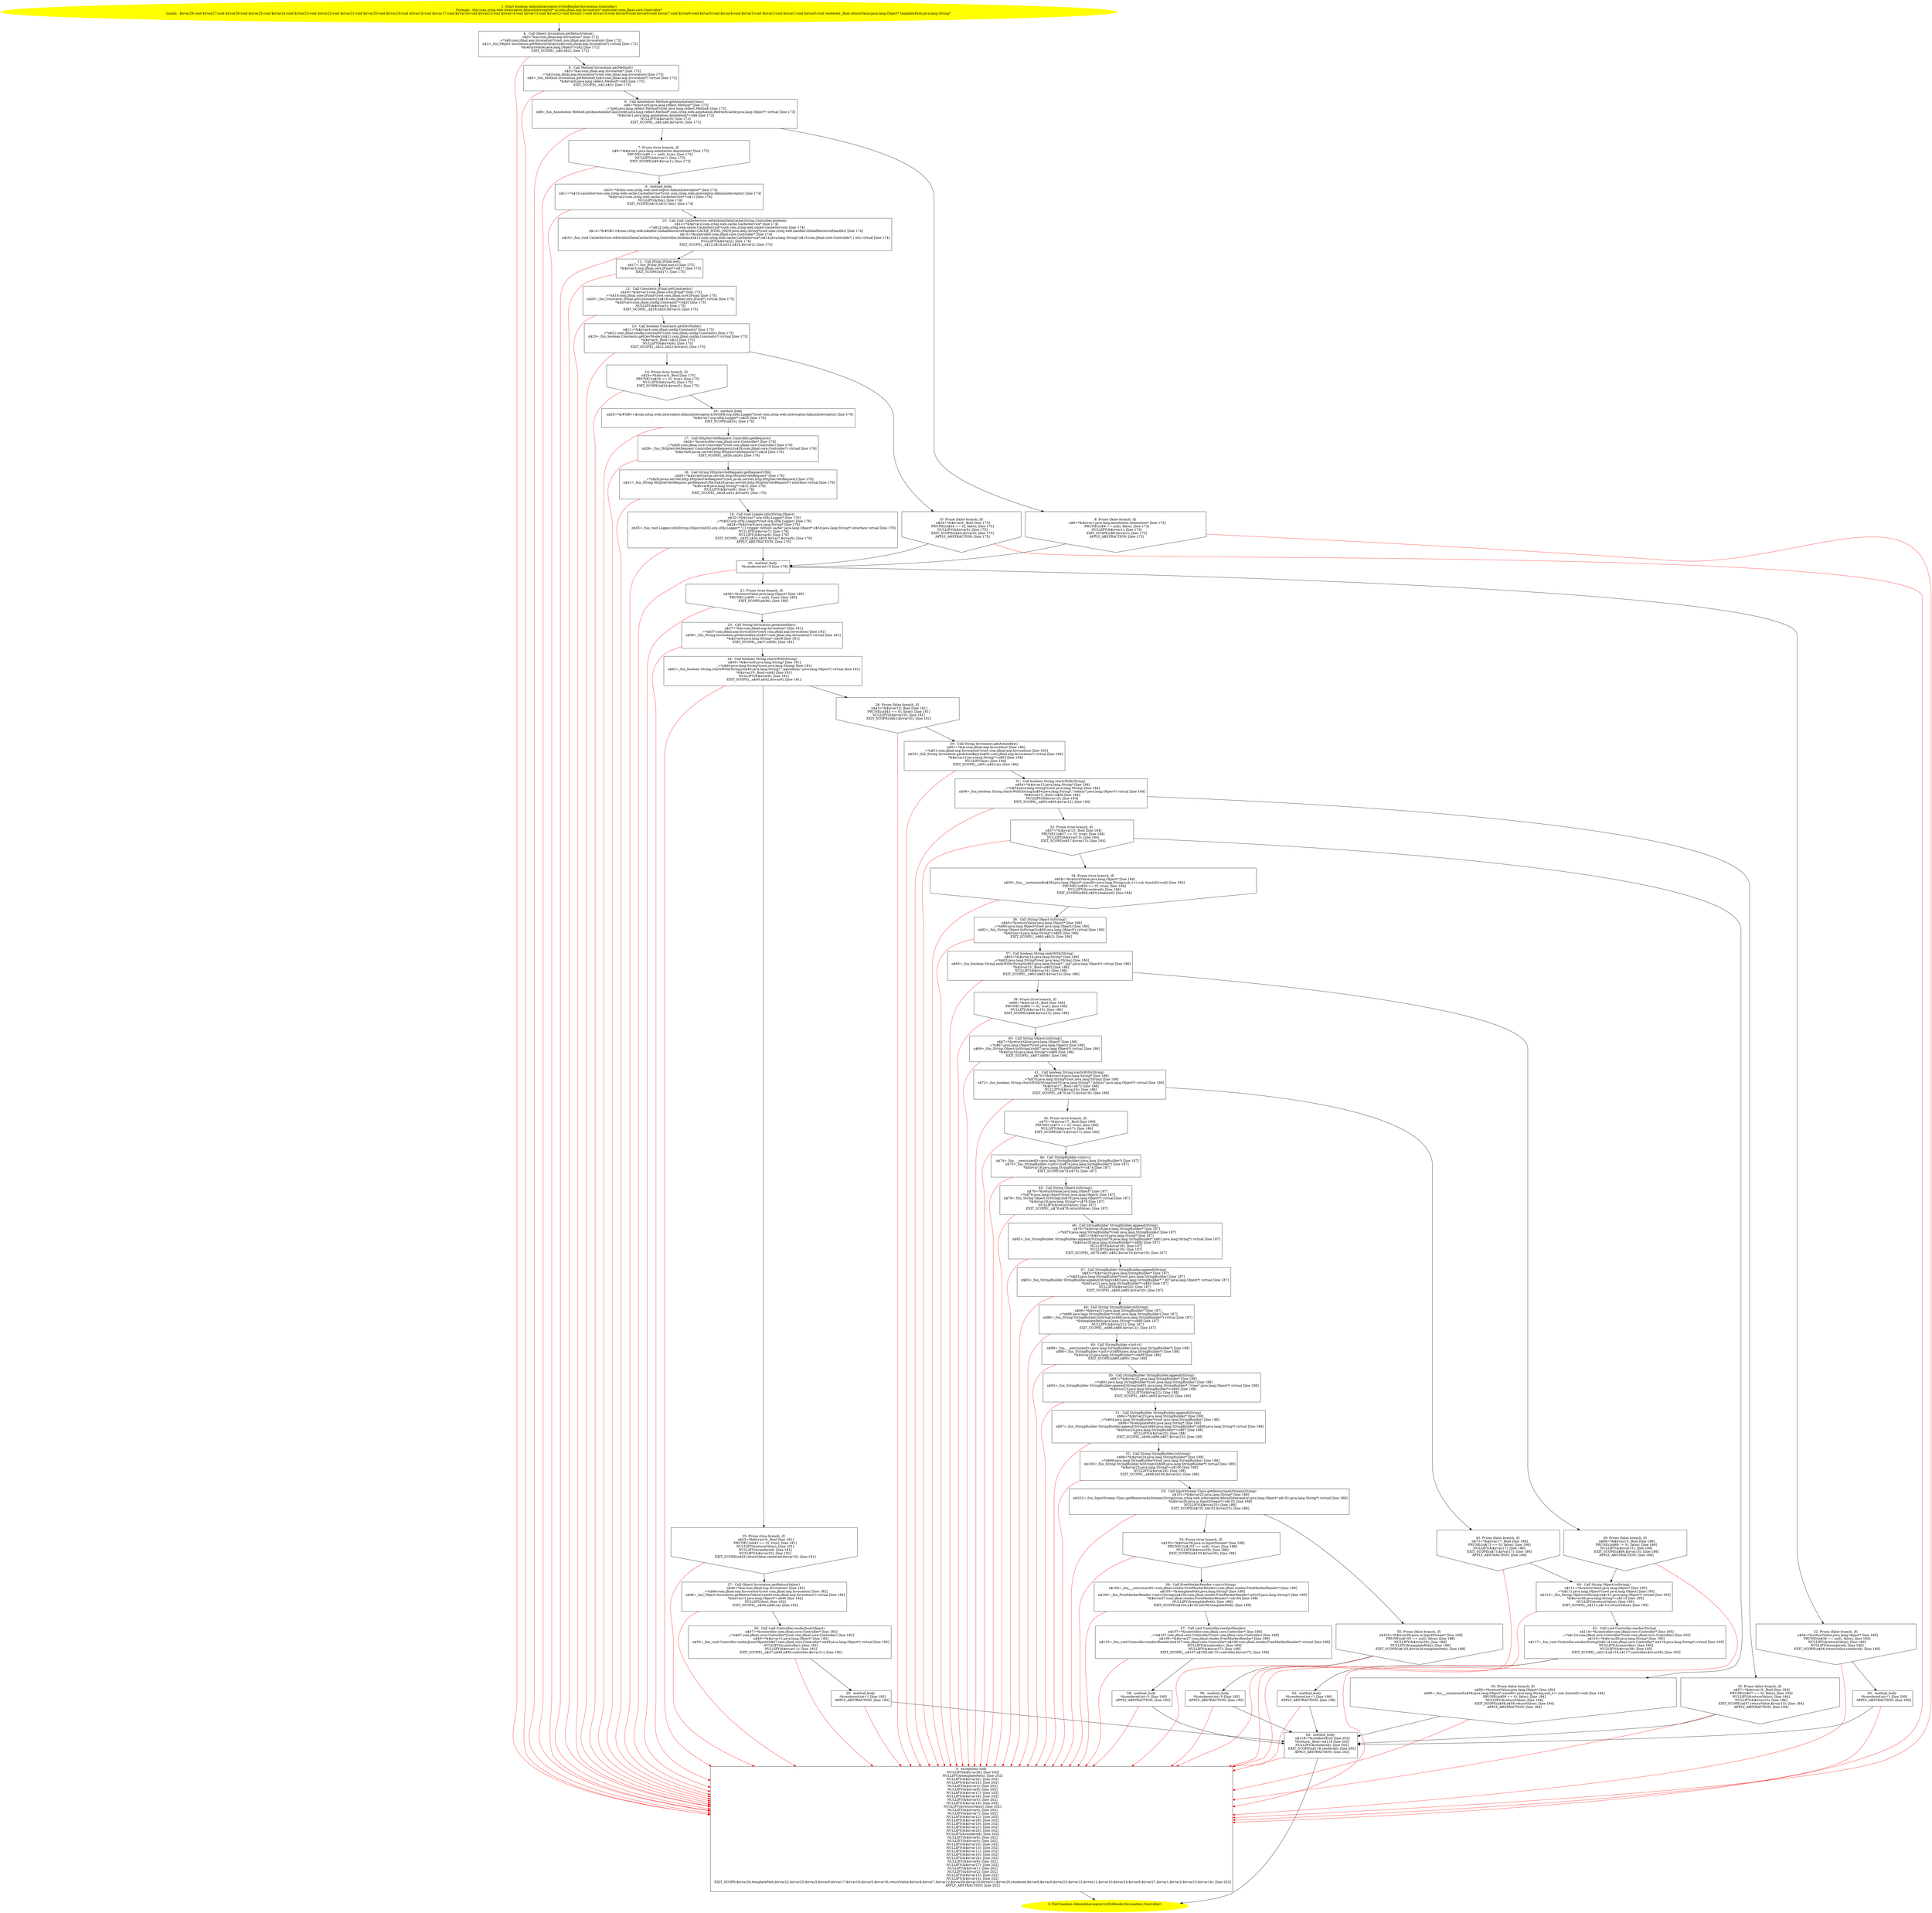 /* @generated */
digraph cfg {
"com.zrlog.web.interceptor.AdminInterceptor.tryDoRender(com.jfinal.aop.Invocation,com.jfinal.core.Con.f0c5e97d7905031bf72acc766e50c87b_1" [label="1: Start boolean AdminInterceptor.tryDoRender(Invocation,Controller)\nFormals:  this:com.zrlog.web.interceptor.AdminInterceptor* ai:com.jfinal.aop.Invocation* controller:com.jfinal.core.Controller*\nLocals:  $irvar28:void $irvar27:void $irvar26:void $irvar25:void $irvar24:void $irvar23:void $irvar22:void $irvar21:void $irvar20:void $irvar19:void $irvar18:void $irvar17:void $irvar16:void $irvar15:void $irvar14:void $irvar13:void $irvar12:void $irvar11:void $irvar10:void $irvar9:void $irvar8:void $irvar7:void $irvar6:void $irvar5:void $irvar4:void $irvar3:void $irvar2:void $irvar1:void $irvar0:void rendered:_Bool returnValue:java.lang.Object* templatePath:java.lang.String* \n  " color=yellow style=filled]
	

	 "com.zrlog.web.interceptor.AdminInterceptor.tryDoRender(com.jfinal.aop.Invocation,com.jfinal.core.Con.f0c5e97d7905031bf72acc766e50c87b_1" -> "com.zrlog.web.interceptor.AdminInterceptor.tryDoRender(com.jfinal.aop.Invocation,com.jfinal.core.Con.f0c5e97d7905031bf72acc766e50c87b_4" ;
"com.zrlog.web.interceptor.AdminInterceptor.tryDoRender(com.jfinal.aop.Invocation,com.jfinal.core.Con.f0c5e97d7905031bf72acc766e50c87b_2" [label="2: Exit boolean AdminInterceptor.tryDoRender(Invocation,Controller) \n  " color=yellow style=filled]
	

"com.zrlog.web.interceptor.AdminInterceptor.tryDoRender(com.jfinal.aop.Invocation,com.jfinal.core.Con.f0c5e97d7905031bf72acc766e50c87b_3" [label="3:  exceptions sink \n   NULLIFY(&$irvar26); [line 202]\n  NULLIFY(&templatePath); [line 202]\n  NULLIFY(&$irvar22); [line 202]\n  NULLIFY(&$irvar25); [line 202]\n  NULLIFY(&$irvar3); [line 202]\n  NULLIFY(&$irvar9); [line 202]\n  NULLIFY(&$irvar17); [line 202]\n  NULLIFY(&$irvar18); [line 202]\n  NULLIFY(&$irvar5); [line 202]\n  NULLIFY(&$irvar16); [line 202]\n  NULLIFY(&returnValue); [line 202]\n  NULLIFY(&$irvar4); [line 202]\n  NULLIFY(&$irvar7); [line 202]\n  NULLIFY(&$irvar12); [line 202]\n  NULLIFY(&$irvar28); [line 202]\n  NULLIFY(&$irvar19); [line 202]\n  NULLIFY(&$irvar21); [line 202]\n  NULLIFY(&$irvar20); [line 202]\n  NULLIFY(&rendered); [line 202]\n  NULLIFY(&$irvar6); [line 202]\n  NULLIFY(&$irvar0); [line 202]\n  NULLIFY(&$irvar23); [line 202]\n  NULLIFY(&$irvar13); [line 202]\n  NULLIFY(&$irvar11); [line 202]\n  NULLIFY(&$irvar10); [line 202]\n  NULLIFY(&$irvar24); [line 202]\n  NULLIFY(&$irvar8); [line 202]\n  NULLIFY(&$irvar27); [line 202]\n  NULLIFY(&$irvar1); [line 202]\n  NULLIFY(&$irvar2); [line 202]\n  NULLIFY(&$irvar15); [line 202]\n  NULLIFY(&$irvar14); [line 202]\n  EXIT_SCOPE($irvar26,templatePath,$irvar22,$irvar25,$irvar3,$irvar9,$irvar17,$irvar18,$irvar5,$irvar16,returnValue,$irvar4,$irvar7,$irvar12,$irvar28,$irvar19,$irvar21,$irvar20,rendered,$irvar6,$irvar0,$irvar23,$irvar13,$irvar11,$irvar10,$irvar24,$irvar8,$irvar27,$irvar1,$irvar2,$irvar15,$irvar14); [line 202]\n  APPLY_ABSTRACTION; [line 202]\n " shape="box"]
	

	 "com.zrlog.web.interceptor.AdminInterceptor.tryDoRender(com.jfinal.aop.Invocation,com.jfinal.core.Con.f0c5e97d7905031bf72acc766e50c87b_3" -> "com.zrlog.web.interceptor.AdminInterceptor.tryDoRender(com.jfinal.aop.Invocation,com.jfinal.core.Con.f0c5e97d7905031bf72acc766e50c87b_2" ;
"com.zrlog.web.interceptor.AdminInterceptor.tryDoRender(com.jfinal.aop.Invocation,com.jfinal.core.Con.f0c5e97d7905031bf72acc766e50c87b_4" [label="4:  Call Object Invocation.getReturnValue() \n   n$0=*&ai:com.jfinal.aop.Invocation* [line 172]\n  _=*n$0:com.jfinal.aop.Invocation*(root com.jfinal.aop.Invocation) [line 172]\n  n$2=_fun_Object Invocation.getReturnValue()(n$0:com.jfinal.aop.Invocation*) virtual [line 172]\n  *&returnValue:java.lang.Object*=n$2 [line 172]\n  EXIT_SCOPE(_,n$0,n$2); [line 172]\n " shape="box"]
	

	 "com.zrlog.web.interceptor.AdminInterceptor.tryDoRender(com.jfinal.aop.Invocation,com.jfinal.core.Con.f0c5e97d7905031bf72acc766e50c87b_4" -> "com.zrlog.web.interceptor.AdminInterceptor.tryDoRender(com.jfinal.aop.Invocation,com.jfinal.core.Con.f0c5e97d7905031bf72acc766e50c87b_5" ;
	 "com.zrlog.web.interceptor.AdminInterceptor.tryDoRender(com.jfinal.aop.Invocation,com.jfinal.core.Con.f0c5e97d7905031bf72acc766e50c87b_4" -> "com.zrlog.web.interceptor.AdminInterceptor.tryDoRender(com.jfinal.aop.Invocation,com.jfinal.core.Con.f0c5e97d7905031bf72acc766e50c87b_3" [color="red" ];
"com.zrlog.web.interceptor.AdminInterceptor.tryDoRender(com.jfinal.aop.Invocation,com.jfinal.core.Con.f0c5e97d7905031bf72acc766e50c87b_5" [label="5:  Call Method Invocation.getMethod() \n   n$3=*&ai:com.jfinal.aop.Invocation* [line 173]\n  _=*n$3:com.jfinal.aop.Invocation*(root com.jfinal.aop.Invocation) [line 173]\n  n$5=_fun_Method Invocation.getMethod()(n$3:com.jfinal.aop.Invocation*) virtual [line 173]\n  *&$irvar0:java.lang.reflect.Method*=n$5 [line 173]\n  EXIT_SCOPE(_,n$3,n$5); [line 173]\n " shape="box"]
	

	 "com.zrlog.web.interceptor.AdminInterceptor.tryDoRender(com.jfinal.aop.Invocation,com.jfinal.core.Con.f0c5e97d7905031bf72acc766e50c87b_5" -> "com.zrlog.web.interceptor.AdminInterceptor.tryDoRender(com.jfinal.aop.Invocation,com.jfinal.core.Con.f0c5e97d7905031bf72acc766e50c87b_6" ;
	 "com.zrlog.web.interceptor.AdminInterceptor.tryDoRender(com.jfinal.aop.Invocation,com.jfinal.core.Con.f0c5e97d7905031bf72acc766e50c87b_5" -> "com.zrlog.web.interceptor.AdminInterceptor.tryDoRender(com.jfinal.aop.Invocation,com.jfinal.core.Con.f0c5e97d7905031bf72acc766e50c87b_3" [color="red" ];
"com.zrlog.web.interceptor.AdminInterceptor.tryDoRender(com.jfinal.aop.Invocation,com.jfinal.core.Con.f0c5e97d7905031bf72acc766e50c87b_6" [label="6:  Call Annotation Method.getAnnotation(Class) \n   n$6=*&$irvar0:java.lang.reflect.Method* [line 173]\n  _=*n$6:java.lang.reflect.Method*(root java.lang.reflect.Method) [line 173]\n  n$8=_fun_Annotation Method.getAnnotation(Class)(n$6:java.lang.reflect.Method*,com.zrlog.web.annotation.RefreshCache:java.lang.Object*) virtual [line 173]\n  *&$irvar1:java.lang.annotation.Annotation*=n$8 [line 173]\n  NULLIFY(&$irvar0); [line 173]\n  EXIT_SCOPE(_,n$6,n$8,$irvar0); [line 173]\n " shape="box"]
	

	 "com.zrlog.web.interceptor.AdminInterceptor.tryDoRender(com.jfinal.aop.Invocation,com.jfinal.core.Con.f0c5e97d7905031bf72acc766e50c87b_6" -> "com.zrlog.web.interceptor.AdminInterceptor.tryDoRender(com.jfinal.aop.Invocation,com.jfinal.core.Con.f0c5e97d7905031bf72acc766e50c87b_7" ;
	 "com.zrlog.web.interceptor.AdminInterceptor.tryDoRender(com.jfinal.aop.Invocation,com.jfinal.core.Con.f0c5e97d7905031bf72acc766e50c87b_6" -> "com.zrlog.web.interceptor.AdminInterceptor.tryDoRender(com.jfinal.aop.Invocation,com.jfinal.core.Con.f0c5e97d7905031bf72acc766e50c87b_8" ;
	 "com.zrlog.web.interceptor.AdminInterceptor.tryDoRender(com.jfinal.aop.Invocation,com.jfinal.core.Con.f0c5e97d7905031bf72acc766e50c87b_6" -> "com.zrlog.web.interceptor.AdminInterceptor.tryDoRender(com.jfinal.aop.Invocation,com.jfinal.core.Con.f0c5e97d7905031bf72acc766e50c87b_3" [color="red" ];
"com.zrlog.web.interceptor.AdminInterceptor.tryDoRender(com.jfinal.aop.Invocation,com.jfinal.core.Con.f0c5e97d7905031bf72acc766e50c87b_7" [label="7: Prune (true branch, if) \n   n$9=*&$irvar1:java.lang.annotation.Annotation* [line 173]\n  PRUNE(!(n$9 == null), true); [line 173]\n  NULLIFY(&$irvar1); [line 173]\n  EXIT_SCOPE(n$9,$irvar1); [line 173]\n " shape="invhouse"]
	

	 "com.zrlog.web.interceptor.AdminInterceptor.tryDoRender(com.jfinal.aop.Invocation,com.jfinal.core.Con.f0c5e97d7905031bf72acc766e50c87b_7" -> "com.zrlog.web.interceptor.AdminInterceptor.tryDoRender(com.jfinal.aop.Invocation,com.jfinal.core.Con.f0c5e97d7905031bf72acc766e50c87b_9" ;
	 "com.zrlog.web.interceptor.AdminInterceptor.tryDoRender(com.jfinal.aop.Invocation,com.jfinal.core.Con.f0c5e97d7905031bf72acc766e50c87b_7" -> "com.zrlog.web.interceptor.AdminInterceptor.tryDoRender(com.jfinal.aop.Invocation,com.jfinal.core.Con.f0c5e97d7905031bf72acc766e50c87b_3" [color="red" ];
"com.zrlog.web.interceptor.AdminInterceptor.tryDoRender(com.jfinal.aop.Invocation,com.jfinal.core.Con.f0c5e97d7905031bf72acc766e50c87b_8" [label="8: Prune (false branch, if) \n   n$9=*&$irvar1:java.lang.annotation.Annotation* [line 173]\n  PRUNE((n$9 == null), false); [line 173]\n  NULLIFY(&$irvar1); [line 173]\n  EXIT_SCOPE(n$9,$irvar1); [line 173]\n  APPLY_ABSTRACTION; [line 173]\n " shape="invhouse"]
	

	 "com.zrlog.web.interceptor.AdminInterceptor.tryDoRender(com.jfinal.aop.Invocation,com.jfinal.core.Con.f0c5e97d7905031bf72acc766e50c87b_8" -> "com.zrlog.web.interceptor.AdminInterceptor.tryDoRender(com.jfinal.aop.Invocation,com.jfinal.core.Con.f0c5e97d7905031bf72acc766e50c87b_20" ;
	 "com.zrlog.web.interceptor.AdminInterceptor.tryDoRender(com.jfinal.aop.Invocation,com.jfinal.core.Con.f0c5e97d7905031bf72acc766e50c87b_8" -> "com.zrlog.web.interceptor.AdminInterceptor.tryDoRender(com.jfinal.aop.Invocation,com.jfinal.core.Con.f0c5e97d7905031bf72acc766e50c87b_3" [color="red" ];
"com.zrlog.web.interceptor.AdminInterceptor.tryDoRender(com.jfinal.aop.Invocation,com.jfinal.core.Con.f0c5e97d7905031bf72acc766e50c87b_9" [label="9:  method_body \n   n$10=*&this:com.zrlog.web.interceptor.AdminInterceptor* [line 174]\n  n$11=*n$10.cacheService:com.zrlog.web.cache.CacheService*(root com.zrlog.web.interceptor.AdminInterceptor) [line 174]\n  *&$irvar2:com.zrlog.web.cache.CacheService*=n$11 [line 174]\n  NULLIFY(&this); [line 174]\n  EXIT_SCOPE(n$10,n$11,this); [line 174]\n " shape="box"]
	

	 "com.zrlog.web.interceptor.AdminInterceptor.tryDoRender(com.jfinal.aop.Invocation,com.jfinal.core.Con.f0c5e97d7905031bf72acc766e50c87b_9" -> "com.zrlog.web.interceptor.AdminInterceptor.tryDoRender(com.jfinal.aop.Invocation,com.jfinal.core.Con.f0c5e97d7905031bf72acc766e50c87b_10" ;
	 "com.zrlog.web.interceptor.AdminInterceptor.tryDoRender(com.jfinal.aop.Invocation,com.jfinal.core.Con.f0c5e97d7905031bf72acc766e50c87b_9" -> "com.zrlog.web.interceptor.AdminInterceptor.tryDoRender(com.jfinal.aop.Invocation,com.jfinal.core.Con.f0c5e97d7905031bf72acc766e50c87b_3" [color="red" ];
"com.zrlog.web.interceptor.AdminInterceptor.tryDoRender(com.jfinal.aop.Invocation,com.jfinal.core.Con.f0c5e97d7905031bf72acc766e50c87b_10" [label="10:  Call void CacheService.refreshInitDataCache(String,Controller,boolean) \n   n$12=*&$irvar2:com.zrlog.web.cache.CacheService* [line 174]\n  _=*n$12:com.zrlog.web.cache.CacheService*(root com.zrlog.web.cache.CacheService) [line 174]\n  n$14=*&#GB<>$com.zrlog.web.handler.GlobalResourceHandler.CACHE_HTML_PATH:java.lang.String*(root com.zrlog.web.handler.GlobalResourceHandler) [line 174]\n  n$15=*&controller:com.jfinal.core.Controller* [line 174]\n  n$16=_fun_void CacheService.refreshInitDataCache(String,Controller,boolean)(n$12:com.zrlog.web.cache.CacheService*,n$14:java.lang.String*,n$15:com.jfinal.core.Controller*,1:int) virtual [line 174]\n  NULLIFY(&$irvar2); [line 174]\n  EXIT_SCOPE(_,n$12,n$14,n$15,n$16,$irvar2); [line 174]\n " shape="box"]
	

	 "com.zrlog.web.interceptor.AdminInterceptor.tryDoRender(com.jfinal.aop.Invocation,com.jfinal.core.Con.f0c5e97d7905031bf72acc766e50c87b_10" -> "com.zrlog.web.interceptor.AdminInterceptor.tryDoRender(com.jfinal.aop.Invocation,com.jfinal.core.Con.f0c5e97d7905031bf72acc766e50c87b_11" ;
	 "com.zrlog.web.interceptor.AdminInterceptor.tryDoRender(com.jfinal.aop.Invocation,com.jfinal.core.Con.f0c5e97d7905031bf72acc766e50c87b_10" -> "com.zrlog.web.interceptor.AdminInterceptor.tryDoRender(com.jfinal.aop.Invocation,com.jfinal.core.Con.f0c5e97d7905031bf72acc766e50c87b_3" [color="red" ];
"com.zrlog.web.interceptor.AdminInterceptor.tryDoRender(com.jfinal.aop.Invocation,com.jfinal.core.Con.f0c5e97d7905031bf72acc766e50c87b_11" [label="11:  Call JFinal JFinal.me() \n   n$17=_fun_JFinal JFinal.me()() [line 175]\n  *&$irvar3:com.jfinal.core.JFinal*=n$17 [line 175]\n  EXIT_SCOPE(n$17); [line 175]\n " shape="box"]
	

	 "com.zrlog.web.interceptor.AdminInterceptor.tryDoRender(com.jfinal.aop.Invocation,com.jfinal.core.Con.f0c5e97d7905031bf72acc766e50c87b_11" -> "com.zrlog.web.interceptor.AdminInterceptor.tryDoRender(com.jfinal.aop.Invocation,com.jfinal.core.Con.f0c5e97d7905031bf72acc766e50c87b_12" ;
	 "com.zrlog.web.interceptor.AdminInterceptor.tryDoRender(com.jfinal.aop.Invocation,com.jfinal.core.Con.f0c5e97d7905031bf72acc766e50c87b_11" -> "com.zrlog.web.interceptor.AdminInterceptor.tryDoRender(com.jfinal.aop.Invocation,com.jfinal.core.Con.f0c5e97d7905031bf72acc766e50c87b_3" [color="red" ];
"com.zrlog.web.interceptor.AdminInterceptor.tryDoRender(com.jfinal.aop.Invocation,com.jfinal.core.Con.f0c5e97d7905031bf72acc766e50c87b_12" [label="12:  Call Constants JFinal.getConstants() \n   n$18=*&$irvar3:com.jfinal.core.JFinal* [line 175]\n  _=*n$18:com.jfinal.core.JFinal*(root com.jfinal.core.JFinal) [line 175]\n  n$20=_fun_Constants JFinal.getConstants()(n$18:com.jfinal.core.JFinal*) virtual [line 175]\n  *&$irvar4:com.jfinal.config.Constants*=n$20 [line 175]\n  NULLIFY(&$irvar3); [line 175]\n  EXIT_SCOPE(_,n$18,n$20,$irvar3); [line 175]\n " shape="box"]
	

	 "com.zrlog.web.interceptor.AdminInterceptor.tryDoRender(com.jfinal.aop.Invocation,com.jfinal.core.Con.f0c5e97d7905031bf72acc766e50c87b_12" -> "com.zrlog.web.interceptor.AdminInterceptor.tryDoRender(com.jfinal.aop.Invocation,com.jfinal.core.Con.f0c5e97d7905031bf72acc766e50c87b_13" ;
	 "com.zrlog.web.interceptor.AdminInterceptor.tryDoRender(com.jfinal.aop.Invocation,com.jfinal.core.Con.f0c5e97d7905031bf72acc766e50c87b_12" -> "com.zrlog.web.interceptor.AdminInterceptor.tryDoRender(com.jfinal.aop.Invocation,com.jfinal.core.Con.f0c5e97d7905031bf72acc766e50c87b_3" [color="red" ];
"com.zrlog.web.interceptor.AdminInterceptor.tryDoRender(com.jfinal.aop.Invocation,com.jfinal.core.Con.f0c5e97d7905031bf72acc766e50c87b_13" [label="13:  Call boolean Constants.getDevMode() \n   n$21=*&$irvar4:com.jfinal.config.Constants* [line 175]\n  _=*n$21:com.jfinal.config.Constants*(root com.jfinal.config.Constants) [line 175]\n  n$23=_fun_boolean Constants.getDevMode()(n$21:com.jfinal.config.Constants*) virtual [line 175]\n  *&$irvar5:_Bool=n$23 [line 175]\n  NULLIFY(&$irvar4); [line 175]\n  EXIT_SCOPE(_,n$21,n$23,$irvar4); [line 175]\n " shape="box"]
	

	 "com.zrlog.web.interceptor.AdminInterceptor.tryDoRender(com.jfinal.aop.Invocation,com.jfinal.core.Con.f0c5e97d7905031bf72acc766e50c87b_13" -> "com.zrlog.web.interceptor.AdminInterceptor.tryDoRender(com.jfinal.aop.Invocation,com.jfinal.core.Con.f0c5e97d7905031bf72acc766e50c87b_14" ;
	 "com.zrlog.web.interceptor.AdminInterceptor.tryDoRender(com.jfinal.aop.Invocation,com.jfinal.core.Con.f0c5e97d7905031bf72acc766e50c87b_13" -> "com.zrlog.web.interceptor.AdminInterceptor.tryDoRender(com.jfinal.aop.Invocation,com.jfinal.core.Con.f0c5e97d7905031bf72acc766e50c87b_15" ;
	 "com.zrlog.web.interceptor.AdminInterceptor.tryDoRender(com.jfinal.aop.Invocation,com.jfinal.core.Con.f0c5e97d7905031bf72acc766e50c87b_13" -> "com.zrlog.web.interceptor.AdminInterceptor.tryDoRender(com.jfinal.aop.Invocation,com.jfinal.core.Con.f0c5e97d7905031bf72acc766e50c87b_3" [color="red" ];
"com.zrlog.web.interceptor.AdminInterceptor.tryDoRender(com.jfinal.aop.Invocation,com.jfinal.core.Con.f0c5e97d7905031bf72acc766e50c87b_14" [label="14: Prune (true branch, if) \n   n$24=*&$irvar5:_Bool [line 175]\n  PRUNE(!(n$24 == 0), true); [line 175]\n  NULLIFY(&$irvar5); [line 175]\n  EXIT_SCOPE(n$24,$irvar5); [line 175]\n " shape="invhouse"]
	

	 "com.zrlog.web.interceptor.AdminInterceptor.tryDoRender(com.jfinal.aop.Invocation,com.jfinal.core.Con.f0c5e97d7905031bf72acc766e50c87b_14" -> "com.zrlog.web.interceptor.AdminInterceptor.tryDoRender(com.jfinal.aop.Invocation,com.jfinal.core.Con.f0c5e97d7905031bf72acc766e50c87b_16" ;
	 "com.zrlog.web.interceptor.AdminInterceptor.tryDoRender(com.jfinal.aop.Invocation,com.jfinal.core.Con.f0c5e97d7905031bf72acc766e50c87b_14" -> "com.zrlog.web.interceptor.AdminInterceptor.tryDoRender(com.jfinal.aop.Invocation,com.jfinal.core.Con.f0c5e97d7905031bf72acc766e50c87b_3" [color="red" ];
"com.zrlog.web.interceptor.AdminInterceptor.tryDoRender(com.jfinal.aop.Invocation,com.jfinal.core.Con.f0c5e97d7905031bf72acc766e50c87b_15" [label="15: Prune (false branch, if) \n   n$24=*&$irvar5:_Bool [line 175]\n  PRUNE((n$24 == 0), false); [line 175]\n  NULLIFY(&$irvar5); [line 175]\n  EXIT_SCOPE(n$24,$irvar5); [line 175]\n  APPLY_ABSTRACTION; [line 175]\n " shape="invhouse"]
	

	 "com.zrlog.web.interceptor.AdminInterceptor.tryDoRender(com.jfinal.aop.Invocation,com.jfinal.core.Con.f0c5e97d7905031bf72acc766e50c87b_15" -> "com.zrlog.web.interceptor.AdminInterceptor.tryDoRender(com.jfinal.aop.Invocation,com.jfinal.core.Con.f0c5e97d7905031bf72acc766e50c87b_20" ;
	 "com.zrlog.web.interceptor.AdminInterceptor.tryDoRender(com.jfinal.aop.Invocation,com.jfinal.core.Con.f0c5e97d7905031bf72acc766e50c87b_15" -> "com.zrlog.web.interceptor.AdminInterceptor.tryDoRender(com.jfinal.aop.Invocation,com.jfinal.core.Con.f0c5e97d7905031bf72acc766e50c87b_3" [color="red" ];
"com.zrlog.web.interceptor.AdminInterceptor.tryDoRender(com.jfinal.aop.Invocation,com.jfinal.core.Con.f0c5e97d7905031bf72acc766e50c87b_16" [label="16:  method_body \n   n$25=*&#GB<>$com.zrlog.web.interceptor.AdminInterceptor.LOGGER:org.slf4j.Logger*(root com.zrlog.web.interceptor.AdminInterceptor) [line 176]\n  *&$irvar7:org.slf4j.Logger*=n$25 [line 176]\n  EXIT_SCOPE(n$25); [line 176]\n " shape="box"]
	

	 "com.zrlog.web.interceptor.AdminInterceptor.tryDoRender(com.jfinal.aop.Invocation,com.jfinal.core.Con.f0c5e97d7905031bf72acc766e50c87b_16" -> "com.zrlog.web.interceptor.AdminInterceptor.tryDoRender(com.jfinal.aop.Invocation,com.jfinal.core.Con.f0c5e97d7905031bf72acc766e50c87b_17" ;
	 "com.zrlog.web.interceptor.AdminInterceptor.tryDoRender(com.jfinal.aop.Invocation,com.jfinal.core.Con.f0c5e97d7905031bf72acc766e50c87b_16" -> "com.zrlog.web.interceptor.AdminInterceptor.tryDoRender(com.jfinal.aop.Invocation,com.jfinal.core.Con.f0c5e97d7905031bf72acc766e50c87b_3" [color="red" ];
"com.zrlog.web.interceptor.AdminInterceptor.tryDoRender(com.jfinal.aop.Invocation,com.jfinal.core.Con.f0c5e97d7905031bf72acc766e50c87b_17" [label="17:  Call HttpServletRequest Controller.getRequest() \n   n$26=*&controller:com.jfinal.core.Controller* [line 176]\n  _=*n$26:com.jfinal.core.Controller*(root com.jfinal.core.Controller) [line 176]\n  n$28=_fun_HttpServletRequest Controller.getRequest()(n$26:com.jfinal.core.Controller*) virtual [line 176]\n  *&$irvar6:javax.servlet.http.HttpServletRequest*=n$28 [line 176]\n  EXIT_SCOPE(_,n$26,n$28); [line 176]\n " shape="box"]
	

	 "com.zrlog.web.interceptor.AdminInterceptor.tryDoRender(com.jfinal.aop.Invocation,com.jfinal.core.Con.f0c5e97d7905031bf72acc766e50c87b_17" -> "com.zrlog.web.interceptor.AdminInterceptor.tryDoRender(com.jfinal.aop.Invocation,com.jfinal.core.Con.f0c5e97d7905031bf72acc766e50c87b_18" ;
	 "com.zrlog.web.interceptor.AdminInterceptor.tryDoRender(com.jfinal.aop.Invocation,com.jfinal.core.Con.f0c5e97d7905031bf72acc766e50c87b_17" -> "com.zrlog.web.interceptor.AdminInterceptor.tryDoRender(com.jfinal.aop.Invocation,com.jfinal.core.Con.f0c5e97d7905031bf72acc766e50c87b_3" [color="red" ];
"com.zrlog.web.interceptor.AdminInterceptor.tryDoRender(com.jfinal.aop.Invocation,com.jfinal.core.Con.f0c5e97d7905031bf72acc766e50c87b_18" [label="18:  Call String HttpServletRequest.getRequestURI() \n   n$29=*&$irvar6:javax.servlet.http.HttpServletRequest* [line 176]\n  _=*n$29:javax.servlet.http.HttpServletRequest*(root javax.servlet.http.HttpServletRequest) [line 176]\n  n$31=_fun_String HttpServletRequest.getRequestURI()(n$29:javax.servlet.http.HttpServletRequest*) interface virtual [line 176]\n  *&$irvar8:java.lang.String*=n$31 [line 176]\n  NULLIFY(&$irvar6); [line 176]\n  EXIT_SCOPE(_,n$29,n$31,$irvar6); [line 176]\n " shape="box"]
	

	 "com.zrlog.web.interceptor.AdminInterceptor.tryDoRender(com.jfinal.aop.Invocation,com.jfinal.core.Con.f0c5e97d7905031bf72acc766e50c87b_18" -> "com.zrlog.web.interceptor.AdminInterceptor.tryDoRender(com.jfinal.aop.Invocation,com.jfinal.core.Con.f0c5e97d7905031bf72acc766e50c87b_19" ;
	 "com.zrlog.web.interceptor.AdminInterceptor.tryDoRender(com.jfinal.aop.Invocation,com.jfinal.core.Con.f0c5e97d7905031bf72acc766e50c87b_18" -> "com.zrlog.web.interceptor.AdminInterceptor.tryDoRender(com.jfinal.aop.Invocation,com.jfinal.core.Con.f0c5e97d7905031bf72acc766e50c87b_3" [color="red" ];
"com.zrlog.web.interceptor.AdminInterceptor.tryDoRender(com.jfinal.aop.Invocation,com.jfinal.core.Con.f0c5e97d7905031bf72acc766e50c87b_19" [label="19:  Call void Logger.info(String,Object) \n   n$32=*&$irvar7:org.slf4j.Logger* [line 176]\n  _=*n$32:org.slf4j.Logger*(root org.slf4j.Logger) [line 176]\n  n$34=*&$irvar8:java.lang.String* [line 176]\n  n$35=_fun_void Logger.info(String,Object)(n$32:org.slf4j.Logger*,\"{} trigger refresh cache\":java.lang.Object*,n$34:java.lang.String*) interface virtual [line 176]\n  NULLIFY(&$irvar7); [line 176]\n  NULLIFY(&$irvar8); [line 176]\n  EXIT_SCOPE(_,n$32,n$34,n$35,$irvar7,$irvar8); [line 176]\n  APPLY_ABSTRACTION; [line 176]\n " shape="box"]
	

	 "com.zrlog.web.interceptor.AdminInterceptor.tryDoRender(com.jfinal.aop.Invocation,com.jfinal.core.Con.f0c5e97d7905031bf72acc766e50c87b_19" -> "com.zrlog.web.interceptor.AdminInterceptor.tryDoRender(com.jfinal.aop.Invocation,com.jfinal.core.Con.f0c5e97d7905031bf72acc766e50c87b_20" ;
	 "com.zrlog.web.interceptor.AdminInterceptor.tryDoRender(com.jfinal.aop.Invocation,com.jfinal.core.Con.f0c5e97d7905031bf72acc766e50c87b_19" -> "com.zrlog.web.interceptor.AdminInterceptor.tryDoRender(com.jfinal.aop.Invocation,com.jfinal.core.Con.f0c5e97d7905031bf72acc766e50c87b_3" [color="red" ];
"com.zrlog.web.interceptor.AdminInterceptor.tryDoRender(com.jfinal.aop.Invocation,com.jfinal.core.Con.f0c5e97d7905031bf72acc766e50c87b_20" [label="20:  method_body \n   *&rendered:int=0 [line 179]\n " shape="box"]
	

	 "com.zrlog.web.interceptor.AdminInterceptor.tryDoRender(com.jfinal.aop.Invocation,com.jfinal.core.Con.f0c5e97d7905031bf72acc766e50c87b_20" -> "com.zrlog.web.interceptor.AdminInterceptor.tryDoRender(com.jfinal.aop.Invocation,com.jfinal.core.Con.f0c5e97d7905031bf72acc766e50c87b_21" ;
	 "com.zrlog.web.interceptor.AdminInterceptor.tryDoRender(com.jfinal.aop.Invocation,com.jfinal.core.Con.f0c5e97d7905031bf72acc766e50c87b_20" -> "com.zrlog.web.interceptor.AdminInterceptor.tryDoRender(com.jfinal.aop.Invocation,com.jfinal.core.Con.f0c5e97d7905031bf72acc766e50c87b_22" ;
	 "com.zrlog.web.interceptor.AdminInterceptor.tryDoRender(com.jfinal.aop.Invocation,com.jfinal.core.Con.f0c5e97d7905031bf72acc766e50c87b_20" -> "com.zrlog.web.interceptor.AdminInterceptor.tryDoRender(com.jfinal.aop.Invocation,com.jfinal.core.Con.f0c5e97d7905031bf72acc766e50c87b_3" [color="red" ];
"com.zrlog.web.interceptor.AdminInterceptor.tryDoRender(com.jfinal.aop.Invocation,com.jfinal.core.Con.f0c5e97d7905031bf72acc766e50c87b_21" [label="21: Prune (true branch, if) \n   n$36=*&returnValue:java.lang.Object* [line 180]\n  PRUNE(!(n$36 == null), true); [line 180]\n  EXIT_SCOPE(n$36); [line 180]\n " shape="invhouse"]
	

	 "com.zrlog.web.interceptor.AdminInterceptor.tryDoRender(com.jfinal.aop.Invocation,com.jfinal.core.Con.f0c5e97d7905031bf72acc766e50c87b_21" -> "com.zrlog.web.interceptor.AdminInterceptor.tryDoRender(com.jfinal.aop.Invocation,com.jfinal.core.Con.f0c5e97d7905031bf72acc766e50c87b_23" ;
	 "com.zrlog.web.interceptor.AdminInterceptor.tryDoRender(com.jfinal.aop.Invocation,com.jfinal.core.Con.f0c5e97d7905031bf72acc766e50c87b_21" -> "com.zrlog.web.interceptor.AdminInterceptor.tryDoRender(com.jfinal.aop.Invocation,com.jfinal.core.Con.f0c5e97d7905031bf72acc766e50c87b_3" [color="red" ];
"com.zrlog.web.interceptor.AdminInterceptor.tryDoRender(com.jfinal.aop.Invocation,com.jfinal.core.Con.f0c5e97d7905031bf72acc766e50c87b_22" [label="22: Prune (false branch, if) \n   n$36=*&returnValue:java.lang.Object* [line 180]\n  PRUNE((n$36 == null), false); [line 180]\n  NULLIFY(&returnValue); [line 180]\n  NULLIFY(&rendered); [line 180]\n  EXIT_SCOPE(n$36,returnValue,rendered); [line 180]\n " shape="invhouse"]
	

	 "com.zrlog.web.interceptor.AdminInterceptor.tryDoRender(com.jfinal.aop.Invocation,com.jfinal.core.Con.f0c5e97d7905031bf72acc766e50c87b_22" -> "com.zrlog.web.interceptor.AdminInterceptor.tryDoRender(com.jfinal.aop.Invocation,com.jfinal.core.Con.f0c5e97d7905031bf72acc766e50c87b_63" ;
	 "com.zrlog.web.interceptor.AdminInterceptor.tryDoRender(com.jfinal.aop.Invocation,com.jfinal.core.Con.f0c5e97d7905031bf72acc766e50c87b_22" -> "com.zrlog.web.interceptor.AdminInterceptor.tryDoRender(com.jfinal.aop.Invocation,com.jfinal.core.Con.f0c5e97d7905031bf72acc766e50c87b_3" [color="red" ];
"com.zrlog.web.interceptor.AdminInterceptor.tryDoRender(com.jfinal.aop.Invocation,com.jfinal.core.Con.f0c5e97d7905031bf72acc766e50c87b_23" [label="23:  Call String Invocation.getActionKey() \n   n$37=*&ai:com.jfinal.aop.Invocation* [line 181]\n  _=*n$37:com.jfinal.aop.Invocation*(root com.jfinal.aop.Invocation) [line 181]\n  n$39=_fun_String Invocation.getActionKey()(n$37:com.jfinal.aop.Invocation*) virtual [line 181]\n  *&$irvar9:java.lang.String*=n$39 [line 181]\n  EXIT_SCOPE(_,n$37,n$39); [line 181]\n " shape="box"]
	

	 "com.zrlog.web.interceptor.AdminInterceptor.tryDoRender(com.jfinal.aop.Invocation,com.jfinal.core.Con.f0c5e97d7905031bf72acc766e50c87b_23" -> "com.zrlog.web.interceptor.AdminInterceptor.tryDoRender(com.jfinal.aop.Invocation,com.jfinal.core.Con.f0c5e97d7905031bf72acc766e50c87b_24" ;
	 "com.zrlog.web.interceptor.AdminInterceptor.tryDoRender(com.jfinal.aop.Invocation,com.jfinal.core.Con.f0c5e97d7905031bf72acc766e50c87b_23" -> "com.zrlog.web.interceptor.AdminInterceptor.tryDoRender(com.jfinal.aop.Invocation,com.jfinal.core.Con.f0c5e97d7905031bf72acc766e50c87b_3" [color="red" ];
"com.zrlog.web.interceptor.AdminInterceptor.tryDoRender(com.jfinal.aop.Invocation,com.jfinal.core.Con.f0c5e97d7905031bf72acc766e50c87b_24" [label="24:  Call boolean String.startsWith(String) \n   n$40=*&$irvar9:java.lang.String* [line 181]\n  _=*n$40:java.lang.String*(root java.lang.String) [line 181]\n  n$42=_fun_boolean String.startsWith(String)(n$40:java.lang.String*,\"/api/admin\":java.lang.Object*) virtual [line 181]\n  *&$irvar10:_Bool=n$42 [line 181]\n  NULLIFY(&$irvar9); [line 181]\n  EXIT_SCOPE(_,n$40,n$42,$irvar9); [line 181]\n " shape="box"]
	

	 "com.zrlog.web.interceptor.AdminInterceptor.tryDoRender(com.jfinal.aop.Invocation,com.jfinal.core.Con.f0c5e97d7905031bf72acc766e50c87b_24" -> "com.zrlog.web.interceptor.AdminInterceptor.tryDoRender(com.jfinal.aop.Invocation,com.jfinal.core.Con.f0c5e97d7905031bf72acc766e50c87b_25" ;
	 "com.zrlog.web.interceptor.AdminInterceptor.tryDoRender(com.jfinal.aop.Invocation,com.jfinal.core.Con.f0c5e97d7905031bf72acc766e50c87b_24" -> "com.zrlog.web.interceptor.AdminInterceptor.tryDoRender(com.jfinal.aop.Invocation,com.jfinal.core.Con.f0c5e97d7905031bf72acc766e50c87b_26" ;
	 "com.zrlog.web.interceptor.AdminInterceptor.tryDoRender(com.jfinal.aop.Invocation,com.jfinal.core.Con.f0c5e97d7905031bf72acc766e50c87b_24" -> "com.zrlog.web.interceptor.AdminInterceptor.tryDoRender(com.jfinal.aop.Invocation,com.jfinal.core.Con.f0c5e97d7905031bf72acc766e50c87b_3" [color="red" ];
"com.zrlog.web.interceptor.AdminInterceptor.tryDoRender(com.jfinal.aop.Invocation,com.jfinal.core.Con.f0c5e97d7905031bf72acc766e50c87b_25" [label="25: Prune (true branch, if) \n   n$43=*&$irvar10:_Bool [line 181]\n  PRUNE(!(n$43 == 0), true); [line 181]\n  NULLIFY(&returnValue); [line 181]\n  NULLIFY(&rendered); [line 181]\n  NULLIFY(&$irvar10); [line 181]\n  EXIT_SCOPE(n$43,returnValue,rendered,$irvar10); [line 181]\n " shape="invhouse"]
	

	 "com.zrlog.web.interceptor.AdminInterceptor.tryDoRender(com.jfinal.aop.Invocation,com.jfinal.core.Con.f0c5e97d7905031bf72acc766e50c87b_25" -> "com.zrlog.web.interceptor.AdminInterceptor.tryDoRender(com.jfinal.aop.Invocation,com.jfinal.core.Con.f0c5e97d7905031bf72acc766e50c87b_27" ;
	 "com.zrlog.web.interceptor.AdminInterceptor.tryDoRender(com.jfinal.aop.Invocation,com.jfinal.core.Con.f0c5e97d7905031bf72acc766e50c87b_25" -> "com.zrlog.web.interceptor.AdminInterceptor.tryDoRender(com.jfinal.aop.Invocation,com.jfinal.core.Con.f0c5e97d7905031bf72acc766e50c87b_3" [color="red" ];
"com.zrlog.web.interceptor.AdminInterceptor.tryDoRender(com.jfinal.aop.Invocation,com.jfinal.core.Con.f0c5e97d7905031bf72acc766e50c87b_26" [label="26: Prune (false branch, if) \n   n$43=*&$irvar10:_Bool [line 181]\n  PRUNE((n$43 == 0), false); [line 181]\n  NULLIFY(&$irvar10); [line 181]\n  EXIT_SCOPE(n$43,$irvar10); [line 181]\n " shape="invhouse"]
	

	 "com.zrlog.web.interceptor.AdminInterceptor.tryDoRender(com.jfinal.aop.Invocation,com.jfinal.core.Con.f0c5e97d7905031bf72acc766e50c87b_26" -> "com.zrlog.web.interceptor.AdminInterceptor.tryDoRender(com.jfinal.aop.Invocation,com.jfinal.core.Con.f0c5e97d7905031bf72acc766e50c87b_30" ;
	 "com.zrlog.web.interceptor.AdminInterceptor.tryDoRender(com.jfinal.aop.Invocation,com.jfinal.core.Con.f0c5e97d7905031bf72acc766e50c87b_26" -> "com.zrlog.web.interceptor.AdminInterceptor.tryDoRender(com.jfinal.aop.Invocation,com.jfinal.core.Con.f0c5e97d7905031bf72acc766e50c87b_3" [color="red" ];
"com.zrlog.web.interceptor.AdminInterceptor.tryDoRender(com.jfinal.aop.Invocation,com.jfinal.core.Con.f0c5e97d7905031bf72acc766e50c87b_27" [label="27:  Call Object Invocation.getReturnValue() \n   n$44=*&ai:com.jfinal.aop.Invocation* [line 182]\n  _=*n$44:com.jfinal.aop.Invocation*(root com.jfinal.aop.Invocation) [line 182]\n  n$46=_fun_Object Invocation.getReturnValue()(n$44:com.jfinal.aop.Invocation*) virtual [line 182]\n  *&$irvar11:java.lang.Object*=n$46 [line 182]\n  NULLIFY(&ai); [line 182]\n  EXIT_SCOPE(_,n$44,n$46,ai); [line 182]\n " shape="box"]
	

	 "com.zrlog.web.interceptor.AdminInterceptor.tryDoRender(com.jfinal.aop.Invocation,com.jfinal.core.Con.f0c5e97d7905031bf72acc766e50c87b_27" -> "com.zrlog.web.interceptor.AdminInterceptor.tryDoRender(com.jfinal.aop.Invocation,com.jfinal.core.Con.f0c5e97d7905031bf72acc766e50c87b_28" ;
	 "com.zrlog.web.interceptor.AdminInterceptor.tryDoRender(com.jfinal.aop.Invocation,com.jfinal.core.Con.f0c5e97d7905031bf72acc766e50c87b_27" -> "com.zrlog.web.interceptor.AdminInterceptor.tryDoRender(com.jfinal.aop.Invocation,com.jfinal.core.Con.f0c5e97d7905031bf72acc766e50c87b_3" [color="red" ];
"com.zrlog.web.interceptor.AdminInterceptor.tryDoRender(com.jfinal.aop.Invocation,com.jfinal.core.Con.f0c5e97d7905031bf72acc766e50c87b_28" [label="28:  Call void Controller.renderJson(Object) \n   n$47=*&controller:com.jfinal.core.Controller* [line 182]\n  _=*n$47:com.jfinal.core.Controller*(root com.jfinal.core.Controller) [line 182]\n  n$49=*&$irvar11:java.lang.Object* [line 182]\n  n$50=_fun_void Controller.renderJson(Object)(n$47:com.jfinal.core.Controller*,n$49:java.lang.Object*) virtual [line 182]\n  NULLIFY(&controller); [line 182]\n  NULLIFY(&$irvar11); [line 182]\n  EXIT_SCOPE(_,n$47,n$49,n$50,controller,$irvar11); [line 182]\n " shape="box"]
	

	 "com.zrlog.web.interceptor.AdminInterceptor.tryDoRender(com.jfinal.aop.Invocation,com.jfinal.core.Con.f0c5e97d7905031bf72acc766e50c87b_28" -> "com.zrlog.web.interceptor.AdminInterceptor.tryDoRender(com.jfinal.aop.Invocation,com.jfinal.core.Con.f0c5e97d7905031bf72acc766e50c87b_29" ;
	 "com.zrlog.web.interceptor.AdminInterceptor.tryDoRender(com.jfinal.aop.Invocation,com.jfinal.core.Con.f0c5e97d7905031bf72acc766e50c87b_28" -> "com.zrlog.web.interceptor.AdminInterceptor.tryDoRender(com.jfinal.aop.Invocation,com.jfinal.core.Con.f0c5e97d7905031bf72acc766e50c87b_3" [color="red" ];
"com.zrlog.web.interceptor.AdminInterceptor.tryDoRender(com.jfinal.aop.Invocation,com.jfinal.core.Con.f0c5e97d7905031bf72acc766e50c87b_29" [label="29:  method_body \n   *&rendered:int=1 [line 183]\n  APPLY_ABSTRACTION; [line 183]\n " shape="box"]
	

	 "com.zrlog.web.interceptor.AdminInterceptor.tryDoRender(com.jfinal.aop.Invocation,com.jfinal.core.Con.f0c5e97d7905031bf72acc766e50c87b_29" -> "com.zrlog.web.interceptor.AdminInterceptor.tryDoRender(com.jfinal.aop.Invocation,com.jfinal.core.Con.f0c5e97d7905031bf72acc766e50c87b_64" ;
	 "com.zrlog.web.interceptor.AdminInterceptor.tryDoRender(com.jfinal.aop.Invocation,com.jfinal.core.Con.f0c5e97d7905031bf72acc766e50c87b_29" -> "com.zrlog.web.interceptor.AdminInterceptor.tryDoRender(com.jfinal.aop.Invocation,com.jfinal.core.Con.f0c5e97d7905031bf72acc766e50c87b_3" [color="red" ];
"com.zrlog.web.interceptor.AdminInterceptor.tryDoRender(com.jfinal.aop.Invocation,com.jfinal.core.Con.f0c5e97d7905031bf72acc766e50c87b_30" [label="30:  Call String Invocation.getActionKey() \n   n$51=*&ai:com.jfinal.aop.Invocation* [line 184]\n  _=*n$51:com.jfinal.aop.Invocation*(root com.jfinal.aop.Invocation) [line 184]\n  n$53=_fun_String Invocation.getActionKey()(n$51:com.jfinal.aop.Invocation*) virtual [line 184]\n  *&$irvar12:java.lang.String*=n$53 [line 184]\n  NULLIFY(&ai); [line 184]\n  EXIT_SCOPE(_,n$51,n$53,ai); [line 184]\n " shape="box"]
	

	 "com.zrlog.web.interceptor.AdminInterceptor.tryDoRender(com.jfinal.aop.Invocation,com.jfinal.core.Con.f0c5e97d7905031bf72acc766e50c87b_30" -> "com.zrlog.web.interceptor.AdminInterceptor.tryDoRender(com.jfinal.aop.Invocation,com.jfinal.core.Con.f0c5e97d7905031bf72acc766e50c87b_31" ;
	 "com.zrlog.web.interceptor.AdminInterceptor.tryDoRender(com.jfinal.aop.Invocation,com.jfinal.core.Con.f0c5e97d7905031bf72acc766e50c87b_30" -> "com.zrlog.web.interceptor.AdminInterceptor.tryDoRender(com.jfinal.aop.Invocation,com.jfinal.core.Con.f0c5e97d7905031bf72acc766e50c87b_3" [color="red" ];
"com.zrlog.web.interceptor.AdminInterceptor.tryDoRender(com.jfinal.aop.Invocation,com.jfinal.core.Con.f0c5e97d7905031bf72acc766e50c87b_31" [label="31:  Call boolean String.startsWith(String) \n   n$54=*&$irvar12:java.lang.String* [line 184]\n  _=*n$54:java.lang.String*(root java.lang.String) [line 184]\n  n$56=_fun_boolean String.startsWith(String)(n$54:java.lang.String*,\"/admin\":java.lang.Object*) virtual [line 184]\n  *&$irvar13:_Bool=n$56 [line 184]\n  NULLIFY(&$irvar12); [line 184]\n  EXIT_SCOPE(_,n$54,n$56,$irvar12); [line 184]\n " shape="box"]
	

	 "com.zrlog.web.interceptor.AdminInterceptor.tryDoRender(com.jfinal.aop.Invocation,com.jfinal.core.Con.f0c5e97d7905031bf72acc766e50c87b_31" -> "com.zrlog.web.interceptor.AdminInterceptor.tryDoRender(com.jfinal.aop.Invocation,com.jfinal.core.Con.f0c5e97d7905031bf72acc766e50c87b_32" ;
	 "com.zrlog.web.interceptor.AdminInterceptor.tryDoRender(com.jfinal.aop.Invocation,com.jfinal.core.Con.f0c5e97d7905031bf72acc766e50c87b_31" -> "com.zrlog.web.interceptor.AdminInterceptor.tryDoRender(com.jfinal.aop.Invocation,com.jfinal.core.Con.f0c5e97d7905031bf72acc766e50c87b_33" ;
	 "com.zrlog.web.interceptor.AdminInterceptor.tryDoRender(com.jfinal.aop.Invocation,com.jfinal.core.Con.f0c5e97d7905031bf72acc766e50c87b_31" -> "com.zrlog.web.interceptor.AdminInterceptor.tryDoRender(com.jfinal.aop.Invocation,com.jfinal.core.Con.f0c5e97d7905031bf72acc766e50c87b_3" [color="red" ];
"com.zrlog.web.interceptor.AdminInterceptor.tryDoRender(com.jfinal.aop.Invocation,com.jfinal.core.Con.f0c5e97d7905031bf72acc766e50c87b_32" [label="32: Prune (true branch, if) \n   n$57=*&$irvar13:_Bool [line 184]\n  PRUNE(!(n$57 == 0), true); [line 184]\n  NULLIFY(&$irvar13); [line 184]\n  EXIT_SCOPE(n$57,$irvar13); [line 184]\n " shape="invhouse"]
	

	 "com.zrlog.web.interceptor.AdminInterceptor.tryDoRender(com.jfinal.aop.Invocation,com.jfinal.core.Con.f0c5e97d7905031bf72acc766e50c87b_32" -> "com.zrlog.web.interceptor.AdminInterceptor.tryDoRender(com.jfinal.aop.Invocation,com.jfinal.core.Con.f0c5e97d7905031bf72acc766e50c87b_34" ;
	 "com.zrlog.web.interceptor.AdminInterceptor.tryDoRender(com.jfinal.aop.Invocation,com.jfinal.core.Con.f0c5e97d7905031bf72acc766e50c87b_32" -> "com.zrlog.web.interceptor.AdminInterceptor.tryDoRender(com.jfinal.aop.Invocation,com.jfinal.core.Con.f0c5e97d7905031bf72acc766e50c87b_35" ;
	 "com.zrlog.web.interceptor.AdminInterceptor.tryDoRender(com.jfinal.aop.Invocation,com.jfinal.core.Con.f0c5e97d7905031bf72acc766e50c87b_32" -> "com.zrlog.web.interceptor.AdminInterceptor.tryDoRender(com.jfinal.aop.Invocation,com.jfinal.core.Con.f0c5e97d7905031bf72acc766e50c87b_3" [color="red" ];
"com.zrlog.web.interceptor.AdminInterceptor.tryDoRender(com.jfinal.aop.Invocation,com.jfinal.core.Con.f0c5e97d7905031bf72acc766e50c87b_33" [label="33: Prune (false branch, if) \n   n$57=*&$irvar13:_Bool [line 184]\n  PRUNE((n$57 == 0), false); [line 184]\n  NULLIFY(&returnValue); [line 184]\n  NULLIFY(&$irvar13); [line 184]\n  EXIT_SCOPE(n$57,returnValue,$irvar13); [line 184]\n  APPLY_ABSTRACTION; [line 184]\n " shape="invhouse"]
	

	 "com.zrlog.web.interceptor.AdminInterceptor.tryDoRender(com.jfinal.aop.Invocation,com.jfinal.core.Con.f0c5e97d7905031bf72acc766e50c87b_33" -> "com.zrlog.web.interceptor.AdminInterceptor.tryDoRender(com.jfinal.aop.Invocation,com.jfinal.core.Con.f0c5e97d7905031bf72acc766e50c87b_64" ;
	 "com.zrlog.web.interceptor.AdminInterceptor.tryDoRender(com.jfinal.aop.Invocation,com.jfinal.core.Con.f0c5e97d7905031bf72acc766e50c87b_33" -> "com.zrlog.web.interceptor.AdminInterceptor.tryDoRender(com.jfinal.aop.Invocation,com.jfinal.core.Con.f0c5e97d7905031bf72acc766e50c87b_3" [color="red" ];
"com.zrlog.web.interceptor.AdminInterceptor.tryDoRender(com.jfinal.aop.Invocation,com.jfinal.core.Con.f0c5e97d7905031bf72acc766e50c87b_34" [label="34: Prune (true branch, if) \n   n$58=*&returnValue:java.lang.Object* [line 184]\n  n$59=_fun___instanceof(n$58:java.lang.Object*,sizeof(t=java.lang.String;sub_t=( sub )(instof)):void) [line 184]\n  PRUNE(!(n$59 == 0), true); [line 184]\n  NULLIFY(&rendered); [line 184]\n  EXIT_SCOPE(n$58,n$59,rendered); [line 184]\n " shape="invhouse"]
	

	 "com.zrlog.web.interceptor.AdminInterceptor.tryDoRender(com.jfinal.aop.Invocation,com.jfinal.core.Con.f0c5e97d7905031bf72acc766e50c87b_34" -> "com.zrlog.web.interceptor.AdminInterceptor.tryDoRender(com.jfinal.aop.Invocation,com.jfinal.core.Con.f0c5e97d7905031bf72acc766e50c87b_36" ;
	 "com.zrlog.web.interceptor.AdminInterceptor.tryDoRender(com.jfinal.aop.Invocation,com.jfinal.core.Con.f0c5e97d7905031bf72acc766e50c87b_34" -> "com.zrlog.web.interceptor.AdminInterceptor.tryDoRender(com.jfinal.aop.Invocation,com.jfinal.core.Con.f0c5e97d7905031bf72acc766e50c87b_3" [color="red" ];
"com.zrlog.web.interceptor.AdminInterceptor.tryDoRender(com.jfinal.aop.Invocation,com.jfinal.core.Con.f0c5e97d7905031bf72acc766e50c87b_35" [label="35: Prune (false branch, if) \n   n$58=*&returnValue:java.lang.Object* [line 184]\n  n$59=_fun___instanceof(n$58:java.lang.Object*,sizeof(t=java.lang.String;sub_t=( sub )(instof)):void) [line 184]\n  PRUNE((n$59 == 0), false); [line 184]\n  NULLIFY(&returnValue); [line 184]\n  EXIT_SCOPE(n$58,n$59,returnValue); [line 184]\n  APPLY_ABSTRACTION; [line 184]\n " shape="invhouse"]
	

	 "com.zrlog.web.interceptor.AdminInterceptor.tryDoRender(com.jfinal.aop.Invocation,com.jfinal.core.Con.f0c5e97d7905031bf72acc766e50c87b_35" -> "com.zrlog.web.interceptor.AdminInterceptor.tryDoRender(com.jfinal.aop.Invocation,com.jfinal.core.Con.f0c5e97d7905031bf72acc766e50c87b_64" ;
	 "com.zrlog.web.interceptor.AdminInterceptor.tryDoRender(com.jfinal.aop.Invocation,com.jfinal.core.Con.f0c5e97d7905031bf72acc766e50c87b_35" -> "com.zrlog.web.interceptor.AdminInterceptor.tryDoRender(com.jfinal.aop.Invocation,com.jfinal.core.Con.f0c5e97d7905031bf72acc766e50c87b_3" [color="red" ];
"com.zrlog.web.interceptor.AdminInterceptor.tryDoRender(com.jfinal.aop.Invocation,com.jfinal.core.Con.f0c5e97d7905031bf72acc766e50c87b_36" [label="36:  Call String Object.toString() \n   n$60=*&returnValue:java.lang.Object* [line 186]\n  _=*n$60:java.lang.Object*(root java.lang.Object) [line 186]\n  n$62=_fun_String Object.toString()(n$60:java.lang.Object*) virtual [line 186]\n  *&$irvar14:java.lang.String*=n$62 [line 186]\n  EXIT_SCOPE(_,n$60,n$62); [line 186]\n " shape="box"]
	

	 "com.zrlog.web.interceptor.AdminInterceptor.tryDoRender(com.jfinal.aop.Invocation,com.jfinal.core.Con.f0c5e97d7905031bf72acc766e50c87b_36" -> "com.zrlog.web.interceptor.AdminInterceptor.tryDoRender(com.jfinal.aop.Invocation,com.jfinal.core.Con.f0c5e97d7905031bf72acc766e50c87b_37" ;
	 "com.zrlog.web.interceptor.AdminInterceptor.tryDoRender(com.jfinal.aop.Invocation,com.jfinal.core.Con.f0c5e97d7905031bf72acc766e50c87b_36" -> "com.zrlog.web.interceptor.AdminInterceptor.tryDoRender(com.jfinal.aop.Invocation,com.jfinal.core.Con.f0c5e97d7905031bf72acc766e50c87b_3" [color="red" ];
"com.zrlog.web.interceptor.AdminInterceptor.tryDoRender(com.jfinal.aop.Invocation,com.jfinal.core.Con.f0c5e97d7905031bf72acc766e50c87b_37" [label="37:  Call boolean String.endsWith(String) \n   n$63=*&$irvar14:java.lang.String* [line 186]\n  _=*n$63:java.lang.String*(root java.lang.String) [line 186]\n  n$65=_fun_boolean String.endsWith(String)(n$63:java.lang.String*,\".jsp\":java.lang.Object*) virtual [line 186]\n  *&$irvar15:_Bool=n$65 [line 186]\n  NULLIFY(&$irvar14); [line 186]\n  EXIT_SCOPE(_,n$63,n$65,$irvar14); [line 186]\n " shape="box"]
	

	 "com.zrlog.web.interceptor.AdminInterceptor.tryDoRender(com.jfinal.aop.Invocation,com.jfinal.core.Con.f0c5e97d7905031bf72acc766e50c87b_37" -> "com.zrlog.web.interceptor.AdminInterceptor.tryDoRender(com.jfinal.aop.Invocation,com.jfinal.core.Con.f0c5e97d7905031bf72acc766e50c87b_38" ;
	 "com.zrlog.web.interceptor.AdminInterceptor.tryDoRender(com.jfinal.aop.Invocation,com.jfinal.core.Con.f0c5e97d7905031bf72acc766e50c87b_37" -> "com.zrlog.web.interceptor.AdminInterceptor.tryDoRender(com.jfinal.aop.Invocation,com.jfinal.core.Con.f0c5e97d7905031bf72acc766e50c87b_39" ;
	 "com.zrlog.web.interceptor.AdminInterceptor.tryDoRender(com.jfinal.aop.Invocation,com.jfinal.core.Con.f0c5e97d7905031bf72acc766e50c87b_37" -> "com.zrlog.web.interceptor.AdminInterceptor.tryDoRender(com.jfinal.aop.Invocation,com.jfinal.core.Con.f0c5e97d7905031bf72acc766e50c87b_3" [color="red" ];
"com.zrlog.web.interceptor.AdminInterceptor.tryDoRender(com.jfinal.aop.Invocation,com.jfinal.core.Con.f0c5e97d7905031bf72acc766e50c87b_38" [label="38: Prune (true branch, if) \n   n$66=*&$irvar15:_Bool [line 186]\n  PRUNE(!(n$66 != 0), true); [line 186]\n  NULLIFY(&$irvar15); [line 186]\n  EXIT_SCOPE(n$66,$irvar15); [line 186]\n " shape="invhouse"]
	

	 "com.zrlog.web.interceptor.AdminInterceptor.tryDoRender(com.jfinal.aop.Invocation,com.jfinal.core.Con.f0c5e97d7905031bf72acc766e50c87b_38" -> "com.zrlog.web.interceptor.AdminInterceptor.tryDoRender(com.jfinal.aop.Invocation,com.jfinal.core.Con.f0c5e97d7905031bf72acc766e50c87b_40" ;
	 "com.zrlog.web.interceptor.AdminInterceptor.tryDoRender(com.jfinal.aop.Invocation,com.jfinal.core.Con.f0c5e97d7905031bf72acc766e50c87b_38" -> "com.zrlog.web.interceptor.AdminInterceptor.tryDoRender(com.jfinal.aop.Invocation,com.jfinal.core.Con.f0c5e97d7905031bf72acc766e50c87b_3" [color="red" ];
"com.zrlog.web.interceptor.AdminInterceptor.tryDoRender(com.jfinal.aop.Invocation,com.jfinal.core.Con.f0c5e97d7905031bf72acc766e50c87b_39" [label="39: Prune (false branch, if) \n   n$66=*&$irvar15:_Bool [line 186]\n  PRUNE((n$66 != 0), false); [line 186]\n  NULLIFY(&$irvar15); [line 186]\n  EXIT_SCOPE(n$66,$irvar15); [line 186]\n  APPLY_ABSTRACTION; [line 186]\n " shape="invhouse"]
	

	 "com.zrlog.web.interceptor.AdminInterceptor.tryDoRender(com.jfinal.aop.Invocation,com.jfinal.core.Con.f0c5e97d7905031bf72acc766e50c87b_39" -> "com.zrlog.web.interceptor.AdminInterceptor.tryDoRender(com.jfinal.aop.Invocation,com.jfinal.core.Con.f0c5e97d7905031bf72acc766e50c87b_60" ;
	 "com.zrlog.web.interceptor.AdminInterceptor.tryDoRender(com.jfinal.aop.Invocation,com.jfinal.core.Con.f0c5e97d7905031bf72acc766e50c87b_39" -> "com.zrlog.web.interceptor.AdminInterceptor.tryDoRender(com.jfinal.aop.Invocation,com.jfinal.core.Con.f0c5e97d7905031bf72acc766e50c87b_3" [color="red" ];
"com.zrlog.web.interceptor.AdminInterceptor.tryDoRender(com.jfinal.aop.Invocation,com.jfinal.core.Con.f0c5e97d7905031bf72acc766e50c87b_40" [label="40:  Call String Object.toString() \n   n$67=*&returnValue:java.lang.Object* [line 186]\n  _=*n$67:java.lang.Object*(root java.lang.Object) [line 186]\n  n$69=_fun_String Object.toString()(n$67:java.lang.Object*) virtual [line 186]\n  *&$irvar16:java.lang.String*=n$69 [line 186]\n  EXIT_SCOPE(_,n$67,n$69); [line 186]\n " shape="box"]
	

	 "com.zrlog.web.interceptor.AdminInterceptor.tryDoRender(com.jfinal.aop.Invocation,com.jfinal.core.Con.f0c5e97d7905031bf72acc766e50c87b_40" -> "com.zrlog.web.interceptor.AdminInterceptor.tryDoRender(com.jfinal.aop.Invocation,com.jfinal.core.Con.f0c5e97d7905031bf72acc766e50c87b_41" ;
	 "com.zrlog.web.interceptor.AdminInterceptor.tryDoRender(com.jfinal.aop.Invocation,com.jfinal.core.Con.f0c5e97d7905031bf72acc766e50c87b_40" -> "com.zrlog.web.interceptor.AdminInterceptor.tryDoRender(com.jfinal.aop.Invocation,com.jfinal.core.Con.f0c5e97d7905031bf72acc766e50c87b_3" [color="red" ];
"com.zrlog.web.interceptor.AdminInterceptor.tryDoRender(com.jfinal.aop.Invocation,com.jfinal.core.Con.f0c5e97d7905031bf72acc766e50c87b_41" [label="41:  Call boolean String.startsWith(String) \n   n$70=*&$irvar16:java.lang.String* [line 186]\n  _=*n$70:java.lang.String*(root java.lang.String) [line 186]\n  n$72=_fun_boolean String.startsWith(String)(n$70:java.lang.String*,\"/admin\":java.lang.Object*) virtual [line 186]\n  *&$irvar17:_Bool=n$72 [line 186]\n  NULLIFY(&$irvar16); [line 186]\n  EXIT_SCOPE(_,n$70,n$72,$irvar16); [line 186]\n " shape="box"]
	

	 "com.zrlog.web.interceptor.AdminInterceptor.tryDoRender(com.jfinal.aop.Invocation,com.jfinal.core.Con.f0c5e97d7905031bf72acc766e50c87b_41" -> "com.zrlog.web.interceptor.AdminInterceptor.tryDoRender(com.jfinal.aop.Invocation,com.jfinal.core.Con.f0c5e97d7905031bf72acc766e50c87b_42" ;
	 "com.zrlog.web.interceptor.AdminInterceptor.tryDoRender(com.jfinal.aop.Invocation,com.jfinal.core.Con.f0c5e97d7905031bf72acc766e50c87b_41" -> "com.zrlog.web.interceptor.AdminInterceptor.tryDoRender(com.jfinal.aop.Invocation,com.jfinal.core.Con.f0c5e97d7905031bf72acc766e50c87b_43" ;
	 "com.zrlog.web.interceptor.AdminInterceptor.tryDoRender(com.jfinal.aop.Invocation,com.jfinal.core.Con.f0c5e97d7905031bf72acc766e50c87b_41" -> "com.zrlog.web.interceptor.AdminInterceptor.tryDoRender(com.jfinal.aop.Invocation,com.jfinal.core.Con.f0c5e97d7905031bf72acc766e50c87b_3" [color="red" ];
"com.zrlog.web.interceptor.AdminInterceptor.tryDoRender(com.jfinal.aop.Invocation,com.jfinal.core.Con.f0c5e97d7905031bf72acc766e50c87b_42" [label="42: Prune (true branch, if) \n   n$73=*&$irvar17:_Bool [line 186]\n  PRUNE(!(n$73 == 0), true); [line 186]\n  NULLIFY(&$irvar17); [line 186]\n  EXIT_SCOPE(n$73,$irvar17); [line 186]\n " shape="invhouse"]
	

	 "com.zrlog.web.interceptor.AdminInterceptor.tryDoRender(com.jfinal.aop.Invocation,com.jfinal.core.Con.f0c5e97d7905031bf72acc766e50c87b_42" -> "com.zrlog.web.interceptor.AdminInterceptor.tryDoRender(com.jfinal.aop.Invocation,com.jfinal.core.Con.f0c5e97d7905031bf72acc766e50c87b_44" ;
	 "com.zrlog.web.interceptor.AdminInterceptor.tryDoRender(com.jfinal.aop.Invocation,com.jfinal.core.Con.f0c5e97d7905031bf72acc766e50c87b_42" -> "com.zrlog.web.interceptor.AdminInterceptor.tryDoRender(com.jfinal.aop.Invocation,com.jfinal.core.Con.f0c5e97d7905031bf72acc766e50c87b_3" [color="red" ];
"com.zrlog.web.interceptor.AdminInterceptor.tryDoRender(com.jfinal.aop.Invocation,com.jfinal.core.Con.f0c5e97d7905031bf72acc766e50c87b_43" [label="43: Prune (false branch, if) \n   n$73=*&$irvar17:_Bool [line 186]\n  PRUNE((n$73 == 0), false); [line 186]\n  NULLIFY(&$irvar17); [line 186]\n  EXIT_SCOPE(n$73,$irvar17); [line 186]\n  APPLY_ABSTRACTION; [line 186]\n " shape="invhouse"]
	

	 "com.zrlog.web.interceptor.AdminInterceptor.tryDoRender(com.jfinal.aop.Invocation,com.jfinal.core.Con.f0c5e97d7905031bf72acc766e50c87b_43" -> "com.zrlog.web.interceptor.AdminInterceptor.tryDoRender(com.jfinal.aop.Invocation,com.jfinal.core.Con.f0c5e97d7905031bf72acc766e50c87b_60" ;
	 "com.zrlog.web.interceptor.AdminInterceptor.tryDoRender(com.jfinal.aop.Invocation,com.jfinal.core.Con.f0c5e97d7905031bf72acc766e50c87b_43" -> "com.zrlog.web.interceptor.AdminInterceptor.tryDoRender(com.jfinal.aop.Invocation,com.jfinal.core.Con.f0c5e97d7905031bf72acc766e50c87b_3" [color="red" ];
"com.zrlog.web.interceptor.AdminInterceptor.tryDoRender(com.jfinal.aop.Invocation,com.jfinal.core.Con.f0c5e97d7905031bf72acc766e50c87b_44" [label="44:  Call StringBuilder.<init>() \n   n$74=_fun___new(sizeof(t=java.lang.StringBuilder):java.lang.StringBuilder*) [line 187]\n  n$75=_fun_StringBuilder.<init>()(n$74:java.lang.StringBuilder*) [line 187]\n  *&$irvar18:java.lang.StringBuilder*=n$74 [line 187]\n  EXIT_SCOPE(n$74,n$75); [line 187]\n " shape="box"]
	

	 "com.zrlog.web.interceptor.AdminInterceptor.tryDoRender(com.jfinal.aop.Invocation,com.jfinal.core.Con.f0c5e97d7905031bf72acc766e50c87b_44" -> "com.zrlog.web.interceptor.AdminInterceptor.tryDoRender(com.jfinal.aop.Invocation,com.jfinal.core.Con.f0c5e97d7905031bf72acc766e50c87b_45" ;
	 "com.zrlog.web.interceptor.AdminInterceptor.tryDoRender(com.jfinal.aop.Invocation,com.jfinal.core.Con.f0c5e97d7905031bf72acc766e50c87b_44" -> "com.zrlog.web.interceptor.AdminInterceptor.tryDoRender(com.jfinal.aop.Invocation,com.jfinal.core.Con.f0c5e97d7905031bf72acc766e50c87b_3" [color="red" ];
"com.zrlog.web.interceptor.AdminInterceptor.tryDoRender(com.jfinal.aop.Invocation,com.jfinal.core.Con.f0c5e97d7905031bf72acc766e50c87b_45" [label="45:  Call String Object.toString() \n   n$76=*&returnValue:java.lang.Object* [line 187]\n  _=*n$76:java.lang.Object*(root java.lang.Object) [line 187]\n  n$78=_fun_String Object.toString()(n$76:java.lang.Object*) virtual [line 187]\n  *&$irvar19:java.lang.String*=n$78 [line 187]\n  NULLIFY(&returnValue); [line 187]\n  EXIT_SCOPE(_,n$76,n$78,returnValue); [line 187]\n " shape="box"]
	

	 "com.zrlog.web.interceptor.AdminInterceptor.tryDoRender(com.jfinal.aop.Invocation,com.jfinal.core.Con.f0c5e97d7905031bf72acc766e50c87b_45" -> "com.zrlog.web.interceptor.AdminInterceptor.tryDoRender(com.jfinal.aop.Invocation,com.jfinal.core.Con.f0c5e97d7905031bf72acc766e50c87b_46" ;
	 "com.zrlog.web.interceptor.AdminInterceptor.tryDoRender(com.jfinal.aop.Invocation,com.jfinal.core.Con.f0c5e97d7905031bf72acc766e50c87b_45" -> "com.zrlog.web.interceptor.AdminInterceptor.tryDoRender(com.jfinal.aop.Invocation,com.jfinal.core.Con.f0c5e97d7905031bf72acc766e50c87b_3" [color="red" ];
"com.zrlog.web.interceptor.AdminInterceptor.tryDoRender(com.jfinal.aop.Invocation,com.jfinal.core.Con.f0c5e97d7905031bf72acc766e50c87b_46" [label="46:  Call StringBuilder StringBuilder.append(String) \n   n$79=*&$irvar18:java.lang.StringBuilder* [line 187]\n  _=*n$79:java.lang.StringBuilder*(root java.lang.StringBuilder) [line 187]\n  n$81=*&$irvar19:java.lang.String* [line 187]\n  n$82=_fun_StringBuilder StringBuilder.append(String)(n$79:java.lang.StringBuilder*,n$81:java.lang.String*) virtual [line 187]\n  *&$irvar20:java.lang.StringBuilder*=n$82 [line 187]\n  NULLIFY(&$irvar18); [line 187]\n  NULLIFY(&$irvar19); [line 187]\n  EXIT_SCOPE(_,n$79,n$81,n$82,$irvar18,$irvar19); [line 187]\n " shape="box"]
	

	 "com.zrlog.web.interceptor.AdminInterceptor.tryDoRender(com.jfinal.aop.Invocation,com.jfinal.core.Con.f0c5e97d7905031bf72acc766e50c87b_46" -> "com.zrlog.web.interceptor.AdminInterceptor.tryDoRender(com.jfinal.aop.Invocation,com.jfinal.core.Con.f0c5e97d7905031bf72acc766e50c87b_47" ;
	 "com.zrlog.web.interceptor.AdminInterceptor.tryDoRender(com.jfinal.aop.Invocation,com.jfinal.core.Con.f0c5e97d7905031bf72acc766e50c87b_46" -> "com.zrlog.web.interceptor.AdminInterceptor.tryDoRender(com.jfinal.aop.Invocation,com.jfinal.core.Con.f0c5e97d7905031bf72acc766e50c87b_3" [color="red" ];
"com.zrlog.web.interceptor.AdminInterceptor.tryDoRender(com.jfinal.aop.Invocation,com.jfinal.core.Con.f0c5e97d7905031bf72acc766e50c87b_47" [label="47:  Call StringBuilder StringBuilder.append(String) \n   n$83=*&$irvar20:java.lang.StringBuilder* [line 187]\n  _=*n$83:java.lang.StringBuilder*(root java.lang.StringBuilder) [line 187]\n  n$85=_fun_StringBuilder StringBuilder.append(String)(n$83:java.lang.StringBuilder*,\".ftl\":java.lang.Object*) virtual [line 187]\n  *&$irvar21:java.lang.StringBuilder*=n$85 [line 187]\n  NULLIFY(&$irvar20); [line 187]\n  EXIT_SCOPE(_,n$83,n$85,$irvar20); [line 187]\n " shape="box"]
	

	 "com.zrlog.web.interceptor.AdminInterceptor.tryDoRender(com.jfinal.aop.Invocation,com.jfinal.core.Con.f0c5e97d7905031bf72acc766e50c87b_47" -> "com.zrlog.web.interceptor.AdminInterceptor.tryDoRender(com.jfinal.aop.Invocation,com.jfinal.core.Con.f0c5e97d7905031bf72acc766e50c87b_48" ;
	 "com.zrlog.web.interceptor.AdminInterceptor.tryDoRender(com.jfinal.aop.Invocation,com.jfinal.core.Con.f0c5e97d7905031bf72acc766e50c87b_47" -> "com.zrlog.web.interceptor.AdminInterceptor.tryDoRender(com.jfinal.aop.Invocation,com.jfinal.core.Con.f0c5e97d7905031bf72acc766e50c87b_3" [color="red" ];
"com.zrlog.web.interceptor.AdminInterceptor.tryDoRender(com.jfinal.aop.Invocation,com.jfinal.core.Con.f0c5e97d7905031bf72acc766e50c87b_48" [label="48:  Call String StringBuilder.toString() \n   n$86=*&$irvar21:java.lang.StringBuilder* [line 187]\n  _=*n$86:java.lang.StringBuilder*(root java.lang.StringBuilder) [line 187]\n  n$88=_fun_String StringBuilder.toString()(n$86:java.lang.StringBuilder*) virtual [line 187]\n  *&templatePath:java.lang.String*=n$88 [line 187]\n  NULLIFY(&$irvar21); [line 187]\n  EXIT_SCOPE(_,n$86,n$88,$irvar21); [line 187]\n " shape="box"]
	

	 "com.zrlog.web.interceptor.AdminInterceptor.tryDoRender(com.jfinal.aop.Invocation,com.jfinal.core.Con.f0c5e97d7905031bf72acc766e50c87b_48" -> "com.zrlog.web.interceptor.AdminInterceptor.tryDoRender(com.jfinal.aop.Invocation,com.jfinal.core.Con.f0c5e97d7905031bf72acc766e50c87b_49" ;
	 "com.zrlog.web.interceptor.AdminInterceptor.tryDoRender(com.jfinal.aop.Invocation,com.jfinal.core.Con.f0c5e97d7905031bf72acc766e50c87b_48" -> "com.zrlog.web.interceptor.AdminInterceptor.tryDoRender(com.jfinal.aop.Invocation,com.jfinal.core.Con.f0c5e97d7905031bf72acc766e50c87b_3" [color="red" ];
"com.zrlog.web.interceptor.AdminInterceptor.tryDoRender(com.jfinal.aop.Invocation,com.jfinal.core.Con.f0c5e97d7905031bf72acc766e50c87b_49" [label="49:  Call StringBuilder.<init>() \n   n$89=_fun___new(sizeof(t=java.lang.StringBuilder):java.lang.StringBuilder*) [line 188]\n  n$90=_fun_StringBuilder.<init>()(n$89:java.lang.StringBuilder*) [line 188]\n  *&$irvar22:java.lang.StringBuilder*=n$89 [line 188]\n  EXIT_SCOPE(n$89,n$90); [line 188]\n " shape="box"]
	

	 "com.zrlog.web.interceptor.AdminInterceptor.tryDoRender(com.jfinal.aop.Invocation,com.jfinal.core.Con.f0c5e97d7905031bf72acc766e50c87b_49" -> "com.zrlog.web.interceptor.AdminInterceptor.tryDoRender(com.jfinal.aop.Invocation,com.jfinal.core.Con.f0c5e97d7905031bf72acc766e50c87b_50" ;
	 "com.zrlog.web.interceptor.AdminInterceptor.tryDoRender(com.jfinal.aop.Invocation,com.jfinal.core.Con.f0c5e97d7905031bf72acc766e50c87b_49" -> "com.zrlog.web.interceptor.AdminInterceptor.tryDoRender(com.jfinal.aop.Invocation,com.jfinal.core.Con.f0c5e97d7905031bf72acc766e50c87b_3" [color="red" ];
"com.zrlog.web.interceptor.AdminInterceptor.tryDoRender(com.jfinal.aop.Invocation,com.jfinal.core.Con.f0c5e97d7905031bf72acc766e50c87b_50" [label="50:  Call StringBuilder StringBuilder.append(String) \n   n$91=*&$irvar22:java.lang.StringBuilder* [line 188]\n  _=*n$91:java.lang.StringBuilder*(root java.lang.StringBuilder) [line 188]\n  n$93=_fun_StringBuilder StringBuilder.append(String)(n$91:java.lang.StringBuilder*,\"/view\":java.lang.Object*) virtual [line 188]\n  *&$irvar23:java.lang.StringBuilder*=n$93 [line 188]\n  NULLIFY(&$irvar22); [line 188]\n  EXIT_SCOPE(_,n$91,n$93,$irvar22); [line 188]\n " shape="box"]
	

	 "com.zrlog.web.interceptor.AdminInterceptor.tryDoRender(com.jfinal.aop.Invocation,com.jfinal.core.Con.f0c5e97d7905031bf72acc766e50c87b_50" -> "com.zrlog.web.interceptor.AdminInterceptor.tryDoRender(com.jfinal.aop.Invocation,com.jfinal.core.Con.f0c5e97d7905031bf72acc766e50c87b_51" ;
	 "com.zrlog.web.interceptor.AdminInterceptor.tryDoRender(com.jfinal.aop.Invocation,com.jfinal.core.Con.f0c5e97d7905031bf72acc766e50c87b_50" -> "com.zrlog.web.interceptor.AdminInterceptor.tryDoRender(com.jfinal.aop.Invocation,com.jfinal.core.Con.f0c5e97d7905031bf72acc766e50c87b_3" [color="red" ];
"com.zrlog.web.interceptor.AdminInterceptor.tryDoRender(com.jfinal.aop.Invocation,com.jfinal.core.Con.f0c5e97d7905031bf72acc766e50c87b_51" [label="51:  Call StringBuilder StringBuilder.append(String) \n   n$94=*&$irvar23:java.lang.StringBuilder* [line 188]\n  _=*n$94:java.lang.StringBuilder*(root java.lang.StringBuilder) [line 188]\n  n$96=*&templatePath:java.lang.String* [line 188]\n  n$97=_fun_StringBuilder StringBuilder.append(String)(n$94:java.lang.StringBuilder*,n$96:java.lang.String*) virtual [line 188]\n  *&$irvar24:java.lang.StringBuilder*=n$97 [line 188]\n  NULLIFY(&$irvar23); [line 188]\n  EXIT_SCOPE(_,n$94,n$96,n$97,$irvar23); [line 188]\n " shape="box"]
	

	 "com.zrlog.web.interceptor.AdminInterceptor.tryDoRender(com.jfinal.aop.Invocation,com.jfinal.core.Con.f0c5e97d7905031bf72acc766e50c87b_51" -> "com.zrlog.web.interceptor.AdminInterceptor.tryDoRender(com.jfinal.aop.Invocation,com.jfinal.core.Con.f0c5e97d7905031bf72acc766e50c87b_52" ;
	 "com.zrlog.web.interceptor.AdminInterceptor.tryDoRender(com.jfinal.aop.Invocation,com.jfinal.core.Con.f0c5e97d7905031bf72acc766e50c87b_51" -> "com.zrlog.web.interceptor.AdminInterceptor.tryDoRender(com.jfinal.aop.Invocation,com.jfinal.core.Con.f0c5e97d7905031bf72acc766e50c87b_3" [color="red" ];
"com.zrlog.web.interceptor.AdminInterceptor.tryDoRender(com.jfinal.aop.Invocation,com.jfinal.core.Con.f0c5e97d7905031bf72acc766e50c87b_52" [label="52:  Call String StringBuilder.toString() \n   n$98=*&$irvar24:java.lang.StringBuilder* [line 188]\n  _=*n$98:java.lang.StringBuilder*(root java.lang.StringBuilder) [line 188]\n  n$100=_fun_String StringBuilder.toString()(n$98:java.lang.StringBuilder*) virtual [line 188]\n  *&$irvar25:java.lang.String*=n$100 [line 188]\n  NULLIFY(&$irvar24); [line 188]\n  EXIT_SCOPE(_,n$98,n$100,$irvar24); [line 188]\n " shape="box"]
	

	 "com.zrlog.web.interceptor.AdminInterceptor.tryDoRender(com.jfinal.aop.Invocation,com.jfinal.core.Con.f0c5e97d7905031bf72acc766e50c87b_52" -> "com.zrlog.web.interceptor.AdminInterceptor.tryDoRender(com.jfinal.aop.Invocation,com.jfinal.core.Con.f0c5e97d7905031bf72acc766e50c87b_53" ;
	 "com.zrlog.web.interceptor.AdminInterceptor.tryDoRender(com.jfinal.aop.Invocation,com.jfinal.core.Con.f0c5e97d7905031bf72acc766e50c87b_52" -> "com.zrlog.web.interceptor.AdminInterceptor.tryDoRender(com.jfinal.aop.Invocation,com.jfinal.core.Con.f0c5e97d7905031bf72acc766e50c87b_3" [color="red" ];
"com.zrlog.web.interceptor.AdminInterceptor.tryDoRender(com.jfinal.aop.Invocation,com.jfinal.core.Con.f0c5e97d7905031bf72acc766e50c87b_53" [label="53:  Call InputStream Class.getResourceAsStream(String) \n   n$101=*&$irvar25:java.lang.String* [line 188]\n  n$102=_fun_InputStream Class.getResourceAsStream(String)(com.zrlog.web.interceptor.AdminInterceptor:java.lang.Object*,n$101:java.lang.String*) virtual [line 188]\n  *&$irvar26:java.io.InputStream*=n$102 [line 188]\n  NULLIFY(&$irvar25); [line 188]\n  EXIT_SCOPE(n$101,n$102,$irvar25); [line 188]\n " shape="box"]
	

	 "com.zrlog.web.interceptor.AdminInterceptor.tryDoRender(com.jfinal.aop.Invocation,com.jfinal.core.Con.f0c5e97d7905031bf72acc766e50c87b_53" -> "com.zrlog.web.interceptor.AdminInterceptor.tryDoRender(com.jfinal.aop.Invocation,com.jfinal.core.Con.f0c5e97d7905031bf72acc766e50c87b_54" ;
	 "com.zrlog.web.interceptor.AdminInterceptor.tryDoRender(com.jfinal.aop.Invocation,com.jfinal.core.Con.f0c5e97d7905031bf72acc766e50c87b_53" -> "com.zrlog.web.interceptor.AdminInterceptor.tryDoRender(com.jfinal.aop.Invocation,com.jfinal.core.Con.f0c5e97d7905031bf72acc766e50c87b_55" ;
	 "com.zrlog.web.interceptor.AdminInterceptor.tryDoRender(com.jfinal.aop.Invocation,com.jfinal.core.Con.f0c5e97d7905031bf72acc766e50c87b_53" -> "com.zrlog.web.interceptor.AdminInterceptor.tryDoRender(com.jfinal.aop.Invocation,com.jfinal.core.Con.f0c5e97d7905031bf72acc766e50c87b_3" [color="red" ];
"com.zrlog.web.interceptor.AdminInterceptor.tryDoRender(com.jfinal.aop.Invocation,com.jfinal.core.Con.f0c5e97d7905031bf72acc766e50c87b_54" [label="54: Prune (true branch, if) \n   n$103=*&$irvar26:java.io.InputStream* [line 188]\n  PRUNE(!(n$103 == null), true); [line 188]\n  NULLIFY(&$irvar26); [line 188]\n  EXIT_SCOPE(n$103,$irvar26); [line 188]\n " shape="invhouse"]
	

	 "com.zrlog.web.interceptor.AdminInterceptor.tryDoRender(com.jfinal.aop.Invocation,com.jfinal.core.Con.f0c5e97d7905031bf72acc766e50c87b_54" -> "com.zrlog.web.interceptor.AdminInterceptor.tryDoRender(com.jfinal.aop.Invocation,com.jfinal.core.Con.f0c5e97d7905031bf72acc766e50c87b_56" ;
	 "com.zrlog.web.interceptor.AdminInterceptor.tryDoRender(com.jfinal.aop.Invocation,com.jfinal.core.Con.f0c5e97d7905031bf72acc766e50c87b_54" -> "com.zrlog.web.interceptor.AdminInterceptor.tryDoRender(com.jfinal.aop.Invocation,com.jfinal.core.Con.f0c5e97d7905031bf72acc766e50c87b_3" [color="red" ];
"com.zrlog.web.interceptor.AdminInterceptor.tryDoRender(com.jfinal.aop.Invocation,com.jfinal.core.Con.f0c5e97d7905031bf72acc766e50c87b_55" [label="55: Prune (false branch, if) \n   n$103=*&$irvar26:java.io.InputStream* [line 188]\n  PRUNE((n$103 == null), false); [line 188]\n  NULLIFY(&$irvar26); [line 188]\n  NULLIFY(&templatePath); [line 188]\n  EXIT_SCOPE(n$103,$irvar26,templatePath); [line 188]\n " shape="invhouse"]
	

	 "com.zrlog.web.interceptor.AdminInterceptor.tryDoRender(com.jfinal.aop.Invocation,com.jfinal.core.Con.f0c5e97d7905031bf72acc766e50c87b_55" -> "com.zrlog.web.interceptor.AdminInterceptor.tryDoRender(com.jfinal.aop.Invocation,com.jfinal.core.Con.f0c5e97d7905031bf72acc766e50c87b_59" ;
	 "com.zrlog.web.interceptor.AdminInterceptor.tryDoRender(com.jfinal.aop.Invocation,com.jfinal.core.Con.f0c5e97d7905031bf72acc766e50c87b_55" -> "com.zrlog.web.interceptor.AdminInterceptor.tryDoRender(com.jfinal.aop.Invocation,com.jfinal.core.Con.f0c5e97d7905031bf72acc766e50c87b_3" [color="red" ];
"com.zrlog.web.interceptor.AdminInterceptor.tryDoRender(com.jfinal.aop.Invocation,com.jfinal.core.Con.f0c5e97d7905031bf72acc766e50c87b_56" [label="56:  Call FreeMarkerRender.<init>(String) \n   n$104=_fun___new(sizeof(t=com.jfinal.render.FreeMarkerRender):com.jfinal.render.FreeMarkerRender*) [line 189]\n  n$105=*&templatePath:java.lang.String* [line 189]\n  n$106=_fun_FreeMarkerRender.<init>(String)(n$104:com.jfinal.render.FreeMarkerRender*,n$105:java.lang.String*) [line 189]\n  *&$irvar27:com.jfinal.render.FreeMarkerRender*=n$104 [line 189]\n  NULLIFY(&templatePath); [line 189]\n  EXIT_SCOPE(n$104,n$105,n$106,templatePath); [line 189]\n " shape="box"]
	

	 "com.zrlog.web.interceptor.AdminInterceptor.tryDoRender(com.jfinal.aop.Invocation,com.jfinal.core.Con.f0c5e97d7905031bf72acc766e50c87b_56" -> "com.zrlog.web.interceptor.AdminInterceptor.tryDoRender(com.jfinal.aop.Invocation,com.jfinal.core.Con.f0c5e97d7905031bf72acc766e50c87b_57" ;
	 "com.zrlog.web.interceptor.AdminInterceptor.tryDoRender(com.jfinal.aop.Invocation,com.jfinal.core.Con.f0c5e97d7905031bf72acc766e50c87b_56" -> "com.zrlog.web.interceptor.AdminInterceptor.tryDoRender(com.jfinal.aop.Invocation,com.jfinal.core.Con.f0c5e97d7905031bf72acc766e50c87b_3" [color="red" ];
"com.zrlog.web.interceptor.AdminInterceptor.tryDoRender(com.jfinal.aop.Invocation,com.jfinal.core.Con.f0c5e97d7905031bf72acc766e50c87b_57" [label="57:  Call void Controller.render(Render) \n   n$107=*&controller:com.jfinal.core.Controller* [line 189]\n  _=*n$107:com.jfinal.core.Controller*(root com.jfinal.core.Controller) [line 189]\n  n$109=*&$irvar27:com.jfinal.render.FreeMarkerRender* [line 189]\n  n$110=_fun_void Controller.render(Render)(n$107:com.jfinal.core.Controller*,n$109:com.jfinal.render.FreeMarkerRender*) virtual [line 189]\n  NULLIFY(&controller); [line 189]\n  NULLIFY(&$irvar27); [line 189]\n  EXIT_SCOPE(_,n$107,n$109,n$110,controller,$irvar27); [line 189]\n " shape="box"]
	

	 "com.zrlog.web.interceptor.AdminInterceptor.tryDoRender(com.jfinal.aop.Invocation,com.jfinal.core.Con.f0c5e97d7905031bf72acc766e50c87b_57" -> "com.zrlog.web.interceptor.AdminInterceptor.tryDoRender(com.jfinal.aop.Invocation,com.jfinal.core.Con.f0c5e97d7905031bf72acc766e50c87b_58" ;
	 "com.zrlog.web.interceptor.AdminInterceptor.tryDoRender(com.jfinal.aop.Invocation,com.jfinal.core.Con.f0c5e97d7905031bf72acc766e50c87b_57" -> "com.zrlog.web.interceptor.AdminInterceptor.tryDoRender(com.jfinal.aop.Invocation,com.jfinal.core.Con.f0c5e97d7905031bf72acc766e50c87b_3" [color="red" ];
"com.zrlog.web.interceptor.AdminInterceptor.tryDoRender(com.jfinal.aop.Invocation,com.jfinal.core.Con.f0c5e97d7905031bf72acc766e50c87b_58" [label="58:  method_body \n   *&rendered:int=1 [line 190]\n  APPLY_ABSTRACTION; [line 190]\n " shape="box"]
	

	 "com.zrlog.web.interceptor.AdminInterceptor.tryDoRender(com.jfinal.aop.Invocation,com.jfinal.core.Con.f0c5e97d7905031bf72acc766e50c87b_58" -> "com.zrlog.web.interceptor.AdminInterceptor.tryDoRender(com.jfinal.aop.Invocation,com.jfinal.core.Con.f0c5e97d7905031bf72acc766e50c87b_64" ;
	 "com.zrlog.web.interceptor.AdminInterceptor.tryDoRender(com.jfinal.aop.Invocation,com.jfinal.core.Con.f0c5e97d7905031bf72acc766e50c87b_58" -> "com.zrlog.web.interceptor.AdminInterceptor.tryDoRender(com.jfinal.aop.Invocation,com.jfinal.core.Con.f0c5e97d7905031bf72acc766e50c87b_3" [color="red" ];
"com.zrlog.web.interceptor.AdminInterceptor.tryDoRender(com.jfinal.aop.Invocation,com.jfinal.core.Con.f0c5e97d7905031bf72acc766e50c87b_59" [label="59:  method_body \n   *&rendered:int=0 [line 192]\n  APPLY_ABSTRACTION; [line 192]\n " shape="box"]
	

	 "com.zrlog.web.interceptor.AdminInterceptor.tryDoRender(com.jfinal.aop.Invocation,com.jfinal.core.Con.f0c5e97d7905031bf72acc766e50c87b_59" -> "com.zrlog.web.interceptor.AdminInterceptor.tryDoRender(com.jfinal.aop.Invocation,com.jfinal.core.Con.f0c5e97d7905031bf72acc766e50c87b_64" ;
	 "com.zrlog.web.interceptor.AdminInterceptor.tryDoRender(com.jfinal.aop.Invocation,com.jfinal.core.Con.f0c5e97d7905031bf72acc766e50c87b_59" -> "com.zrlog.web.interceptor.AdminInterceptor.tryDoRender(com.jfinal.aop.Invocation,com.jfinal.core.Con.f0c5e97d7905031bf72acc766e50c87b_3" [color="red" ];
"com.zrlog.web.interceptor.AdminInterceptor.tryDoRender(com.jfinal.aop.Invocation,com.jfinal.core.Con.f0c5e97d7905031bf72acc766e50c87b_60" [label="60:  Call String Object.toString() \n   n$111=*&returnValue:java.lang.Object* [line 195]\n  _=*n$111:java.lang.Object*(root java.lang.Object) [line 195]\n  n$113=_fun_String Object.toString()(n$111:java.lang.Object*) virtual [line 195]\n  *&$irvar28:java.lang.String*=n$113 [line 195]\n  NULLIFY(&returnValue); [line 195]\n  EXIT_SCOPE(_,n$111,n$113,returnValue); [line 195]\n " shape="box"]
	

	 "com.zrlog.web.interceptor.AdminInterceptor.tryDoRender(com.jfinal.aop.Invocation,com.jfinal.core.Con.f0c5e97d7905031bf72acc766e50c87b_60" -> "com.zrlog.web.interceptor.AdminInterceptor.tryDoRender(com.jfinal.aop.Invocation,com.jfinal.core.Con.f0c5e97d7905031bf72acc766e50c87b_61" ;
	 "com.zrlog.web.interceptor.AdminInterceptor.tryDoRender(com.jfinal.aop.Invocation,com.jfinal.core.Con.f0c5e97d7905031bf72acc766e50c87b_60" -> "com.zrlog.web.interceptor.AdminInterceptor.tryDoRender(com.jfinal.aop.Invocation,com.jfinal.core.Con.f0c5e97d7905031bf72acc766e50c87b_3" [color="red" ];
"com.zrlog.web.interceptor.AdminInterceptor.tryDoRender(com.jfinal.aop.Invocation,com.jfinal.core.Con.f0c5e97d7905031bf72acc766e50c87b_61" [label="61:  Call void Controller.render(String) \n   n$114=*&controller:com.jfinal.core.Controller* [line 195]\n  _=*n$114:com.jfinal.core.Controller*(root com.jfinal.core.Controller) [line 195]\n  n$116=*&$irvar28:java.lang.String* [line 195]\n  n$117=_fun_void Controller.render(String)(n$114:com.jfinal.core.Controller*,n$116:java.lang.String*) virtual [line 195]\n  NULLIFY(&controller); [line 195]\n  NULLIFY(&$irvar28); [line 195]\n  EXIT_SCOPE(_,n$114,n$116,n$117,controller,$irvar28); [line 195]\n " shape="box"]
	

	 "com.zrlog.web.interceptor.AdminInterceptor.tryDoRender(com.jfinal.aop.Invocation,com.jfinal.core.Con.f0c5e97d7905031bf72acc766e50c87b_61" -> "com.zrlog.web.interceptor.AdminInterceptor.tryDoRender(com.jfinal.aop.Invocation,com.jfinal.core.Con.f0c5e97d7905031bf72acc766e50c87b_62" ;
	 "com.zrlog.web.interceptor.AdminInterceptor.tryDoRender(com.jfinal.aop.Invocation,com.jfinal.core.Con.f0c5e97d7905031bf72acc766e50c87b_61" -> "com.zrlog.web.interceptor.AdminInterceptor.tryDoRender(com.jfinal.aop.Invocation,com.jfinal.core.Con.f0c5e97d7905031bf72acc766e50c87b_3" [color="red" ];
"com.zrlog.web.interceptor.AdminInterceptor.tryDoRender(com.jfinal.aop.Invocation,com.jfinal.core.Con.f0c5e97d7905031bf72acc766e50c87b_62" [label="62:  method_body \n   *&rendered:int=1 [line 196]\n  APPLY_ABSTRACTION; [line 196]\n " shape="box"]
	

	 "com.zrlog.web.interceptor.AdminInterceptor.tryDoRender(com.jfinal.aop.Invocation,com.jfinal.core.Con.f0c5e97d7905031bf72acc766e50c87b_62" -> "com.zrlog.web.interceptor.AdminInterceptor.tryDoRender(com.jfinal.aop.Invocation,com.jfinal.core.Con.f0c5e97d7905031bf72acc766e50c87b_64" ;
	 "com.zrlog.web.interceptor.AdminInterceptor.tryDoRender(com.jfinal.aop.Invocation,com.jfinal.core.Con.f0c5e97d7905031bf72acc766e50c87b_62" -> "com.zrlog.web.interceptor.AdminInterceptor.tryDoRender(com.jfinal.aop.Invocation,com.jfinal.core.Con.f0c5e97d7905031bf72acc766e50c87b_3" [color="red" ];
"com.zrlog.web.interceptor.AdminInterceptor.tryDoRender(com.jfinal.aop.Invocation,com.jfinal.core.Con.f0c5e97d7905031bf72acc766e50c87b_63" [label="63:  method_body \n   *&rendered:int=1 [line 200]\n  APPLY_ABSTRACTION; [line 200]\n " shape="box"]
	

	 "com.zrlog.web.interceptor.AdminInterceptor.tryDoRender(com.jfinal.aop.Invocation,com.jfinal.core.Con.f0c5e97d7905031bf72acc766e50c87b_63" -> "com.zrlog.web.interceptor.AdminInterceptor.tryDoRender(com.jfinal.aop.Invocation,com.jfinal.core.Con.f0c5e97d7905031bf72acc766e50c87b_64" ;
	 "com.zrlog.web.interceptor.AdminInterceptor.tryDoRender(com.jfinal.aop.Invocation,com.jfinal.core.Con.f0c5e97d7905031bf72acc766e50c87b_63" -> "com.zrlog.web.interceptor.AdminInterceptor.tryDoRender(com.jfinal.aop.Invocation,com.jfinal.core.Con.f0c5e97d7905031bf72acc766e50c87b_3" [color="red" ];
"com.zrlog.web.interceptor.AdminInterceptor.tryDoRender(com.jfinal.aop.Invocation,com.jfinal.core.Con.f0c5e97d7905031bf72acc766e50c87b_64" [label="64:  method_body \n   n$118=*&rendered:int [line 202]\n  *&return:_Bool=n$118 [line 202]\n  NULLIFY(&rendered); [line 202]\n  EXIT_SCOPE(n$118,rendered); [line 202]\n  APPLY_ABSTRACTION; [line 202]\n " shape="box"]
	

	 "com.zrlog.web.interceptor.AdminInterceptor.tryDoRender(com.jfinal.aop.Invocation,com.jfinal.core.Con.f0c5e97d7905031bf72acc766e50c87b_64" -> "com.zrlog.web.interceptor.AdminInterceptor.tryDoRender(com.jfinal.aop.Invocation,com.jfinal.core.Con.f0c5e97d7905031bf72acc766e50c87b_2" ;
	 "com.zrlog.web.interceptor.AdminInterceptor.tryDoRender(com.jfinal.aop.Invocation,com.jfinal.core.Con.f0c5e97d7905031bf72acc766e50c87b_64" -> "com.zrlog.web.interceptor.AdminInterceptor.tryDoRender(com.jfinal.aop.Invocation,com.jfinal.core.Con.f0c5e97d7905031bf72acc766e50c87b_3" [color="red" ];
}
